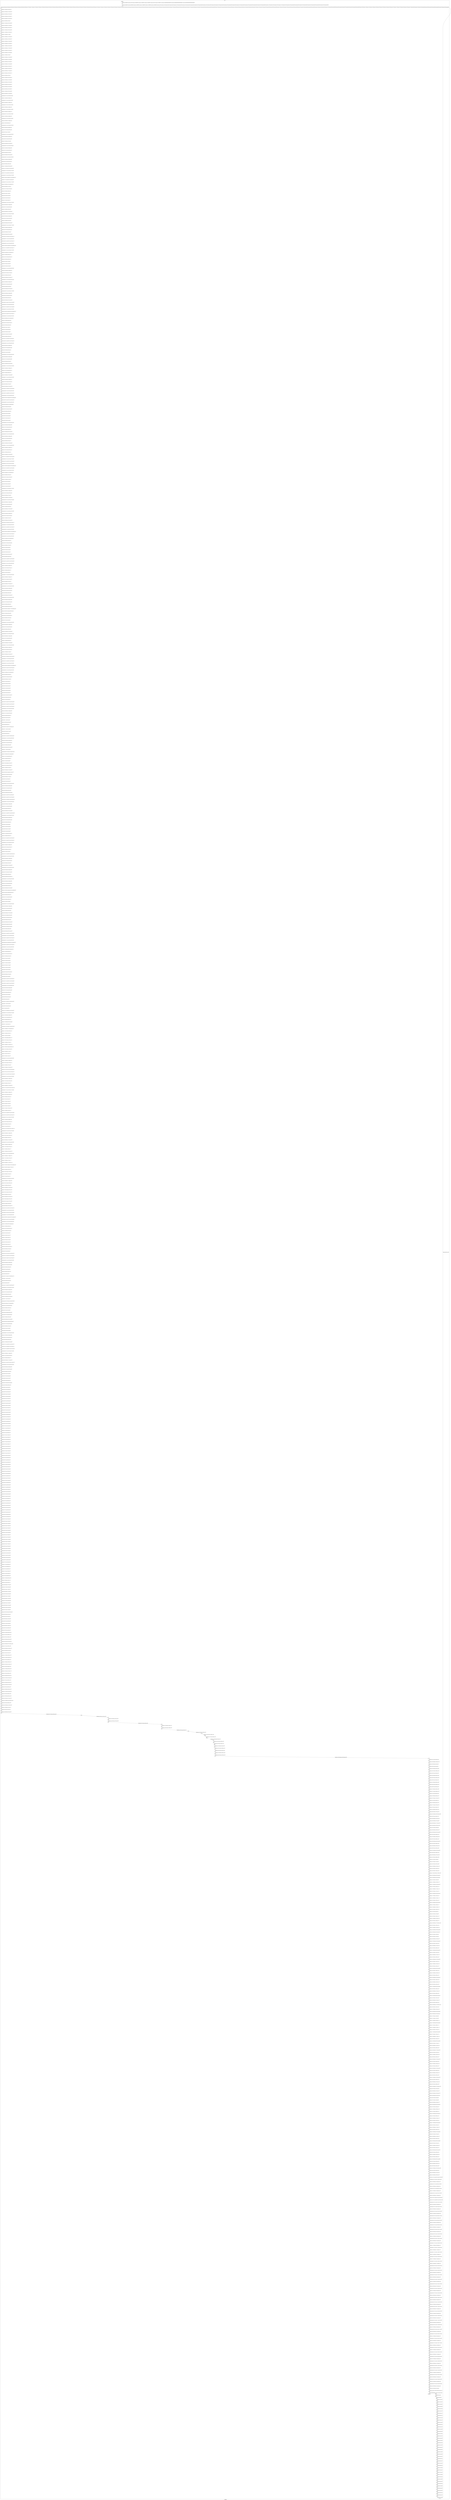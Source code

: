digraph G {
label="Btor2XCFA";
subgraph cluster_0 {
label="main";
main_init[];
l1[];
l3[];
l4[];
l5[];
l6[];
l7[];
l8[];
l9[];
l10[];
l11[];
l12[];
l13[];
l14[];
l15[];
l16[];
l17[];
l18[];
l19[];
l20[];
l21[];
l22[];
l23[];
l24[];
l25[];
l26[];
l27[];
l28[];
l29[];
l30[];
l31[];
l32[];
l33[];
l34[];
l35[];
l36[];
l37[];
l38[];
l39[];
l40[];
l41[];
l42[];
l43[];
l44[];
l45[];
l46[];
l47[];
l48[];
l49[];
l50[];
l51[];
l52[];
l53[];
l54[];
l55[];
l56[];
l57[];
l58[];
l59[];
l60[];
l61[];
l62[];
l63[];
l64[];
l65[];
l66[];
l67[];
l68[];
l69[];
l70[];
l71[];
l72[];
l73[];
l74[];
l75[];
l76[];
l77[];
l78[];
l79[];
l80[];
l81[];
l82[];
l83[];
l84[];
l85[];
l86[];
l87[];
l88[];
l89[];
l90[];
l91[];
l92[];
l93[];
l94[];
l95[];
l96[];
l97[];
l98[];
l99[];
l100[];
l101[];
l102[];
l103[];
l104[];
l105[];
l106[];
l107[];
l108[];
l109[];
l110[];
l111[];
l112[];
l113[];
l114[];
l115[];
l116[];
l117[];
l118[];
l119[];
l120[];
l121[];
l122[];
l123[];
l124[];
l125[];
l126[];
l127[];
l128[];
l129[];
l130[];
l131[];
l132[];
l133[];
l134[];
l135[];
l136[];
l137[];
l138[];
l139[];
l140[];
l141[];
l142[];
l143[];
l144[];
l145[];
l146[];
l147[];
l148[];
l149[];
l150[];
l151[];
l152[];
l153[];
l154[];
l155[];
l156[];
l157[];
l158[];
l159[];
l160[];
l161[];
l162[];
l163[];
l164[];
l165[];
l166[];
l167[];
l168[];
l169[];
l170[];
l171[];
l172[];
l173[];
l174[];
l175[];
l176[];
l177[];
l178[];
l179[];
l180[];
l181[];
l182[];
l183[];
l184[];
l185[];
l186[];
l187[];
l188[];
l189[];
l190[];
l191[];
l192[];
l193[];
l194[];
l195[];
l196[];
l197[];
l198[];
l199[];
l200[];
l201[];
l202[];
l203[];
l204[];
l205[];
l206[];
l207[];
l208[];
l209[];
l210[];
l211[];
l212[];
l213[];
l214[];
l215[];
l216[];
l217[];
l218[];
l219[];
l220[];
l221[];
l222[];
l223[];
l224[];
l225[];
l226[];
l227[];
l228[];
l229[];
l230[];
l231[];
l232[];
l233[];
l234[];
l235[];
l236[];
l237[];
l238[];
l239[];
l240[];
l241[];
l242[];
l243[];
l244[];
l245[];
l246[];
l247[];
l248[];
l249[];
l250[];
l251[];
l252[];
l253[];
l254[];
l255[];
l256[];
l257[];
l258[];
l259[];
l260[];
l261[];
l262[];
l263[];
l264[];
l265[];
l266[];
l267[];
l268[];
l269[];
l270[];
l271[];
l272[];
l273[];
l274[];
l275[];
l276[];
l277[];
l278[];
l279[];
l280[];
l281[];
l282[];
l283[];
l284[];
l285[];
l286[];
l287[];
l288[];
l289[];
l290[];
l291[];
l292[];
l293[];
l294[];
l295[];
l296[];
l297[];
l298[];
l299[];
l300[];
l301[];
l302[];
l303[];
l304[];
l305[];
l306[];
l307[];
l308[];
l309[];
l310[];
l311[];
l312[];
l313[];
l314[];
l315[];
l316[];
l317[];
l318[];
l319[];
l320[];
l321[];
l322[];
l323[];
l324[];
l325[];
l326[];
l327[];
l328[];
l329[];
l330[];
l331[];
l332[];
l333[];
l334[];
l335[];
l336[];
l337[];
l338[];
l339[];
l340[];
l341[];
l342[];
l343[];
l344[];
l345[];
l346[];
l347[];
l348[];
l349[];
l350[];
l351[];
l352[];
l353[];
l354[];
l355[];
l356[];
l357[];
l358[];
l359[];
l360[];
l361[];
l362[];
l363[];
l364[];
l365[];
l366[];
l367[];
l368[];
l369[];
l370[];
l371[];
l372[];
l373[];
l374[];
l375[];
l376[];
l377[];
l378[];
l379[];
l380[];
l381[];
l382[];
l383[];
l384[];
l385[];
l386[];
l387[];
l388[];
l389[];
l390[];
l391[];
l392[];
l393[];
l394[];
l395[];
l396[];
l397[];
l398[];
l399[];
l400[];
l401[];
l402[];
l403[];
l404[];
l405[];
l406[];
l407[];
l408[];
l409[];
l410[];
l411[];
l412[];
l413[];
l414[];
l415[];
l416[];
l417[];
l418[];
l419[];
l420[];
l421[];
l422[];
l423[];
l424[];
l425[];
l426[];
l427[];
l428[];
l429[];
l430[];
l431[];
l432[];
l433[];
l434[];
l435[];
l436[];
l437[];
l438[];
l439[];
l440[];
l441[];
l442[];
l443[];
l444[];
l445[];
l446[];
l447[];
l448[];
l449[];
l450[];
l451[];
l452[];
l453[];
l454[];
l455[];
l456[];
l457[];
l458[];
l459[];
l460[];
l461[];
l462[];
l463[];
l464[];
l465[];
l466[];
l467[];
l468[];
l469[];
l470[];
l471[];
l472[];
l473[];
l474[];
l475[];
l476[];
l477[];
l478[];
l479[];
l480[];
l481[];
l482[];
l483[];
l484[];
l485[];
l486[];
l487[];
l488[];
l489[];
l490[];
l491[];
l492[];
l493[];
l494[];
l495[];
l496[];
l497[];
l498[];
l499[];
l500[];
l501[];
l502[];
l503[];
l504[];
l505[];
l506[];
l507[];
l508[];
l509[];
l510[];
l511[];
l512[];
l513[];
l514[];
l515[];
l516[];
l517[];
l518[];
l519[];
l520[];
l521[];
l522[];
l523[];
l524[];
l525[];
l526[];
l527[];
l528[];
l529[];
l530[];
l531[];
l532[];
l533[];
l534[];
l535[];
l536[];
l537[];
l538[];
l539[];
l540[];
l541[];
l542[];
l543[];
l544[];
l545[];
l546[];
l547[];
l548[];
l549[];
l550[];
l551[];
l552[];
l553[];
l554[];
l555[];
l556[];
l557[];
l558[];
l559[];
l560[];
l561[];
l562[];
l563[];
l564[];
l565[];
l566[];
l567[];
l568[];
l569[];
l570[];
l571[];
l572[];
l573[];
l574[];
l575[];
l576[];
l577[];
l578[];
l579[];
l580[];
l581[];
l582[];
l583[];
l584[];
l585[];
l586[];
l587[];
l588[];
l589[];
l590[];
l591[];
l592[];
l593[];
l594[];
l595[];
l596[];
l597[];
l598[];
l599[];
l600[];
l601[];
l602[];
l603[];
l604[];
l605[];
l606[];
l607[];
l608[];
l609[];
l610[];
l611[];
l612[];
l613[];
l614[];
l615[];
l616[];
l617[];
l618[];
l619[];
l620[];
l621[];
l622[];
l623[];
l624[];
l625[];
l626[];
l627[];
l628[];
l629[];
l630[];
l631[];
l632[];
l633[];
l634[];
l635[];
l636[];
l637[];
l638[];
l639[];
l640[];
l641[];
l642[];
l643[];
l644[];
l645[];
l646[];
l647[];
l648[];
l649[];
l650[];
l651[];
l652[];
l653[];
l654[];
l655[];
l656[];
l657[];
l658[];
l659[];
l660[];
l661[];
l662[];
l663[];
l664[];
l665[];
l666[];
l667[];
l668[];
l669[];
l670[];
l671[];
l672[];
l673[];
l674[];
l675[];
l676[];
l677[];
l678[];
l679[];
l680[];
l681[];
l682[];
l683[];
l684[];
l685[];
l686[];
l687[];
l688[];
l689[];
l690[];
l691[];
l692[];
l693[];
l694[];
l695[];
l696[];
l697[];
l698[];
l699[];
l700[];
l701[];
l702[];
l703[];
l704[];
l705[];
l706[];
l707[];
l708[];
l709[];
l710[];
l711[];
l712[];
l713[];
l714[];
l715[];
l716[];
l717[];
l718[];
l719[];
l720[];
l721[];
l722[];
l723[];
l724[];
l725[];
l726[];
l727[];
l728[];
l729[];
l730[];
l731[];
l732[];
l733[];
l734[];
l735[];
l736[];
l737[];
l738[];
l739[];
l740[];
l741[];
l742[];
l743[];
l744[];
l745[];
l746[];
l747[];
l748[];
l749[];
l750[];
l751[];
l752[];
l753[];
l754[];
l755[];
l756[];
l757[];
l758[];
l759[];
l760[];
l761[];
l762[];
l763[];
l764[];
l765[];
l766[];
l767[];
l768[];
l769[];
l770[];
l771[];
l772[];
l773[];
l774[];
l775[];
l776[];
l777[];
l778[];
l779[];
l780[];
l781[];
l782[];
l783[];
l784[];
l785[];
l786[];
l787[];
l788[];
l789[];
l790[];
l791[];
l792[];
l793[];
l794[];
l795[];
l796[];
l797[];
l798[];
l799[];
l800[];
l801[];
l802[];
l803[];
l804[];
l805[];
l806[];
l807[];
l808[];
l809[];
l810[];
l811[];
l812[];
l813[];
l814[];
l815[];
l816[];
l817[];
l818[];
l819[];
l820[];
l821[];
l822[];
l823[];
l824[];
l825[];
l826[];
l827[];
l828[];
l829[];
l830[];
l831[];
l832[];
l833[];
l834[];
l835[];
l836[];
l837[];
l838[];
l839[];
l840[];
l841[];
l842[];
l843[];
l844[];
l845[];
l846[];
l847[];
l848[];
l849[];
l850[];
l851[];
l852[];
l853[];
l854[];
l855[];
l856[];
l857[];
l858[];
l859[];
l860[];
l861[];
l862[];
l863[];
l864[];
l865[];
l866[];
l867[];
l868[];
l869[];
l870[];
l871[];
l872[];
l873[];
l874[];
l875[];
l876[];
l877[];
l878[];
l879[];
l880[];
l881[];
l882[];
l883[];
l884[];
l885[];
l886[];
l887[];
l888[];
l889[];
l890[];
l891[];
l892[];
l893[];
l894[];
l895[];
l896[];
l897[];
l898[];
l899[];
l900[];
l901[];
l902[];
l903[];
l904[];
l905[];
l906[];
l907[];
l908[];
l909[];
l910[];
l911[];
l912[];
l913[];
l914[];
l915[];
l916[];
l917[];
l918[];
l919[];
l920[];
l921[];
l922[];
l923[];
l924[];
l925[];
l926[];
l927[];
l928[];
l929[];
l930[];
l931[];
l932[];
l933[];
l934[];
l935[];
l936[];
l937[];
l938[];
l939[];
l940[];
l941[];
l942[];
l943[];
l944[];
l945[];
l946[];
l947[];
l948[];
l949[];
l950[];
l951[];
l952[];
l953[];
l954[];
l955[];
l956[];
l957[];
l958[];
l959[];
l960[];
l961[];
l962[];
l963[];
l964[];
l965[];
l966[];
l967[];
l968[];
l969[];
l970[];
l971[];
l972[];
l973[];
l974[];
l975[];
l976[];
l977[];
l978[];
l979[];
l980[];
l981[];
l982[];
l983[];
l984[];
l985[];
l986[];
l987[];
l988[];
l989[];
l990[];
l991[];
l992[];
l993[];
l994[];
l995[];
l996[];
l997[];
l998[];
l999[];
l1000[];
l1001[];
l1002[];
l1003[];
l1004[];
l1005[];
l1006[];
l1007[];
l1008[];
l1009[];
l1010[];
l1011[];
l1012[];
l1013[];
l1014[];
l1015[];
l1016[];
l1017[];
l1018[];
l1019[];
l1020[];
l1021[];
l1022[];
l1023[];
l1024[];
l1025[];
l1026[];
l1027[];
l1028[];
l1029[];
l1030[];
l1031[];
l1032[];
l1033[];
l1034[];
l1035[];
l1036[];
l1037[];
l1038[];
l1039[];
l1040[];
l1041[];
l1042[];
l1043[];
l1044[];
l1045[];
l1046[];
l1047[];
l1048[];
l1049[];
l1050[];
l1051[];
l1052[];
l1053[];
l1054[];
main_error[];
l1055[];
l1056[];
l1057[];
l1058[];
l1059[];
l1060[];
l1061[];
l1062[];
l1063[];
l1064[];
l1065[];
l1066[];
l1067[];
l1068[];
l1069[];
l1070[];
l1071[];
l1072[];
l1073[];
l1074[];
l1075[];
l1076[];
l1077[];
l1078[];
l1079[];
l1080[];
l1081[];
l1082[];
l1083[];
l1084[];
l1085[];
l1086[];
l1087[];
l1088[];
l1089[];
l1090[];
l1091[];
l1092[];
l1093[];
l1094[];
l1095[];
l1096[];
l1097[];
l1098[];
l1099[];
l1100[];
l1101[];
main_init -> l1 [label="[(assign const_5 #b00000000),(assign const_18 #b0),(assign const_139 #b00000000),(assign const_144 #b00000010),(assign const_149 #b00000001),(assign const_246 #b1),(assign const_476 #b00000011),(assign const_551 #b000000000000000000000000),(assign const_552 #b00000000000000000000000000000001),(assign const_568 #b00000000000000000000000000000000)] "];
l3 -> l4 [label="[(havoc input_156),(havoc input_158),(havoc input_160),(havoc input_162),(havoc input_164),(havoc input_166),(havoc input_168),(havoc input_170),(havoc input_172),(havoc input_174),(havoc input_176),(havoc input_178),(havoc input_180),(havoc input_182),(havoc input_184),(havoc input_186),(havoc input_188),(havoc input_190),(havoc input_192),(havoc input_194),(havoc input_196),(havoc input_198),(havoc input_200),(havoc input_202),(havoc input_204),(havoc input_206),(havoc input_208),(havoc input_210),(havoc input_212),(havoc input_214),(havoc input_216),(havoc input_218),(havoc input_220),(havoc input_222),(havoc input_224),(havoc input_226),(havoc input_228),(havoc input_230),(havoc input_232),(havoc input_234),(havoc input_236),(havoc input_238),(havoc input_240),(havoc input_242),(havoc input_244),(havoc input_248),(havoc input_252),(havoc input_258),(havoc input_264),(havoc input_270),(havoc input_283),(havoc input_292),(havoc input_298),(havoc input_304),(havoc input_317),(havoc input_325),(havoc input_331),(havoc input_337),(havoc input_353),(havoc input_356),(havoc input_363),(havoc input_369),(havoc input_375),(havoc input_381),(havoc input_394),(havoc input_403),(havoc input_409),(havoc input_415),(havoc input_428),(havoc input_436),(havoc input_442),(havoc input_448),(havoc input_464),(havoc input_467),(havoc input_474),(havoc input_481),(havoc input_487),(havoc input_493),(havoc input_500),(havoc input_506),(havoc input_512),(havoc input_518),(havoc input_537),(havoc input_540),(havoc input_549),(havoc input_565),(havoc input_573),(havoc input_578),(havoc input_583),(havoc input_590),(havoc input_599),(havoc input_610),(havoc input_613),(havoc input_620),(havoc input_627),(havoc input_633),(havoc input_639),(havoc input_646),(havoc input_652),(havoc input_657),(havoc input_662),(havoc input_681),(havoc input_684),(havoc input_693),(havoc input_706),(havoc input_713),(havoc input_718),(havoc input_723),(havoc input_730),(havoc input_739),(havoc input_750),(havoc input_753),(havoc input_760),(havoc input_767),(havoc input_773),(havoc input_779),(havoc input_786),(havoc input_792),(havoc input_797),(havoc input_802),(havoc input_821),(havoc input_824),(havoc input_833),(havoc input_846),(havoc input_853),(havoc input_858),(havoc input_863),(havoc input_870),(havoc input_879),(havoc input_890)] "];
l4 -> l5 [label="[(assign binary_101 (bvand state_19 (bvnot state_21)))] "];
l5 -> l6 [label="[(assign binary_102 (bvand binary_101 (bvnot state_23)))] "];
l6 -> l7 [label="[(assign binary_103 (bvand binary_102 (bvnot state_25)))] "];
l7 -> l8 [label="[(assign binary_104 (bvand binary_103 (bvnot state_27)))] "];
l8 -> l9 [label="[(assign binary_105 (bvand binary_104 (bvnot state_29)))] "];
l9 -> l10 [label="[(assign binary_106 (bvand binary_105 state_31))] "];
l10 -> l11 [label="[(assign binary_107 (bvand binary_106 (bvnot state_33)))] "];
l11 -> l12 [label="[(assign binary_108 (bvand binary_107 (bvnot state_35)))] "];
l12 -> l13 [label="[(assign binary_109 (bvand binary_108 (bvnot state_37)))] "];
l13 -> l14 [label="[(assign binary_110 (bvand binary_109 (bvnot state_39)))] "];
l14 -> l15 [label="[(assign binary_111 (bvand binary_110 (bvnot state_41)))] "];
l15 -> l16 [label="[(assign binary_112 (bvand binary_111 state_43))] "];
l16 -> l17 [label="[(assign binary_113 (bvand binary_112 (bvnot state_45)))] "];
l17 -> l18 [label="[(assign binary_114 (bvand binary_113 (bvnot state_47)))] "];
l18 -> l19 [label="[(assign binary_115 (bvand binary_114 (bvnot state_49)))] "];
l19 -> l20 [label="[(assign binary_116 (bvand binary_115 (bvnot state_51)))] "];
l20 -> l21 [label="[(assign binary_117 (bvand binary_116 (bvnot state_53)))] "];
l21 -> l22 [label="[(assign binary_118 (bvand binary_117 (bvnot state_55)))] "];
l22 -> l23 [label="[(assign binary_119 (bvand binary_118 (bvnot state_57)))] "];
l23 -> l24 [label="[(assign binary_120 (bvand binary_119 (bvnot state_59)))] "];
l24 -> l25 [label="[(assign binary_121 (bvand binary_120 state_61))] "];
l25 -> l26 [label="[(assign binary_122 (bvand binary_121 (bvnot state_63)))] "];
l26 -> l27 [label="[(assign binary_123 (bvand binary_122 (bvnot state_65)))] "];
l27 -> l28 [label="[(assign binary_124 (bvand binary_123 (bvnot state_67)))] "];
l28 -> l29 [label="[(assign binary_125 (bvand binary_124 (bvnot state_69)))] "];
l29 -> l30 [label="[(assign binary_126 (bvand binary_125 (bvnot state_71)))] "];
l30 -> l31 [label="[(assign binary_127 (bvand binary_126 (bvnot state_73)))] "];
l31 -> l32 [label="[(assign binary_128 (bvand binary_127 (bvnot state_75)))] "];
l32 -> l33 [label="[(assign binary_129 (bvand binary_128 (bvnot state_77)))] "];
l33 -> l34 [label="[(assign binary_130 (bvand binary_129 state_79))] "];
l34 -> l35 [label="[(assign binary_131 (bvand binary_130 (bvnot state_81)))] "];
l35 -> l36 [label="[(assign binary_132 (bvand binary_131 (bvnot state_83)))] "];
l36 -> l37 [label="[(assign binary_133 (bvand binary_132 (bvnot state_85)))] "];
l37 -> l38 [label="[(assign binary_134 (bvand binary_133 (bvnot state_87)))] "];
l38 -> l39 [label="[(assign binary_135 (bvand binary_134 (bvnot state_89)))] "];
l39 -> l40 [label="[(assign binary_136 (bvand binary_135 (bvnot state_91)))] "];
l40 -> l41 [label="[(assign binary_137 (bvand binary_136 (bvnot state_93)))] "];
l41 -> l42 [label="[(assign binary_138 (bvand binary_137 (bvnot state_95)))] "];
l42 -> l43 [label="[(assign comparison_140 (ite (= const_139 state_6) #b1 #b0))] "];
l43 -> l44 [label="[(assign binary_141 (bvand binary_138 comparison_140))] "];
l44 -> l45 [label="[(assign comparison_142 (ite (= const_139 state_8) #b1 #b0))] "];
l45 -> l46 [label="[(assign binary_143 (bvand binary_141 comparison_142))] "];
l46 -> l47 [label="[(assign comparison_145 (ite (= const_144 state_10) #b1 #b0))] "];
l47 -> l48 [label="[(assign binary_146 (bvand binary_143 comparison_145))] "];
l48 -> l49 [label="[(assign comparison_147 (ite (= const_139 state_12) #b1 #b0))] "];
l49 -> l50 [label="[(assign binary_148 (bvand binary_146 comparison_147))] "];
l50 -> l51 [label="[(assign comparison_150 (ite (= const_149 state_14) #b1 #b0))] "];
l51 -> l52 [label="[(assign binary_151 (bvand binary_148 comparison_150))] "];
l52 -> l53 [label="[(assign comparison_152 (ite (= const_139 state_16) #b1 #b0))] "];
l53 -> l54 [label="[(assign binary_153 (bvand binary_151 comparison_152))] "];
l54 -> l55 [label="[(assign binary_154 (bvand state_99 binary_153))] "];
l55 -> l56 [label="[(assign comparison_249 (ite (= const_149 input_164) #b1 #b0))] "];
l56 -> l57 [label="[(assign binary_250 (bvand input_168 comparison_249))] "];
l57 -> l58 [label="[(assign binary_251 (bvor (bvnot input_248) binary_250))] "];
l58 -> l59 [label="[(assign binary_253 (bvor input_170 input_248))] "];
l59 -> l60 [label="[(assign comparison_254 (ite (= const_149 input_156) #b1 #b0))] "];
l60 -> l61 [label="[(assign binary_255 (bvand binary_253 comparison_254))] "];
l61 -> l62 [label="[(assign binary_256 (bvor (bvnot input_252) binary_255))] "];
l62 -> l63 [label="[(assign binary_257 (bvand binary_251 binary_256))] "];
l63 -> l64 [label="[(assign binary_259 (bvand binary_253 (bvnot input_252)))] "];
l64 -> l65 [label="[(assign comparison_260 (ite (= const_149 input_158) #b1 #b0))] "];
l65 -> l66 [label="[(assign binary_261 (bvand binary_259 comparison_260))] "];
l66 -> l67 [label="[(assign binary_262 (bvor (bvnot input_258) binary_261))] "];
l67 -> l68 [label="[(assign binary_263 (bvand binary_257 binary_262))] "];
l68 -> l69 [label="[(assign binary_265 (bvand binary_259 (bvnot input_258)))] "];
l69 -> l70 [label="[(assign comparison_266 (ite (= const_149 input_160) #b1 #b0))] "];
l70 -> l71 [label="[(assign binary_267 (bvand binary_265 comparison_266))] "];
l71 -> l72 [label="[(assign binary_268 (bvor (bvnot input_264) binary_267))] "];
l72 -> l73 [label="[(assign binary_269 (bvand binary_263 binary_268))] "];
l73 -> l74 [label="[(assign binary_271 (bvand binary_265 (bvnot input_264)))] "];
l74 -> l75 [label="[(assign ternary_272 (ite (= input_252 #b1) const_139 input_156))] "];
l75 -> l76 [label="[(assign comparison_273 (ite (= const_149 ternary_272) #b1 #b0))] "];
l76 -> l77 [label="[(assign ternary_274 (ite (= input_258 #b1) const_139 input_158))] "];
l77 -> l78 [label="[(assign comparison_275 (ite (= const_149 ternary_274) #b1 #b0))] "];
l78 -> l79 [label="[(assign binary_276 (bvand (bvnot comparison_273) (bvnot comparison_275)))] "];
l79 -> l80 [label="[(assign ternary_277 (ite (= input_264 #b1) const_139 input_160))] "];
l80 -> l81 [label="[(assign comparison_278 (ite (= const_149 ternary_277) #b1 #b0))] "];
l81 -> l82 [label="[(assign binary_279 (bvand binary_276 (bvnot comparison_278)))] "];
l82 -> l83 [label="[(assign binary_280 (bvand binary_271 binary_279))] "];
l83 -> l84 [label="[(assign binary_281 (bvor (bvnot input_270) binary_280))] "];
l84 -> l85 [label="[(assign binary_282 (bvand binary_269 binary_281))] "];
l85 -> l86 [label="[(assign binary_284 (bvor input_172 input_252))] "];
l86 -> l87 [label="[(assign binary_285 (bvor binary_284 input_258))] "];
l87 -> l88 [label="[(assign binary_286 (bvor binary_285 input_264))] "];
l88 -> l89 [label="[(assign binary_287 (bvor binary_286 input_270))] "];
l89 -> l90 [label="[(assign comparison_288 (ite (= const_144 ternary_272) #b1 #b0))] "];
l90 -> l91 [label="[(assign binary_289 (bvand binary_287 comparison_288))] "];
l91 -> l92 [label="[(assign binary_290 (bvor (bvnot input_283) binary_289))] "];
l92 -> l93 [label="[(assign binary_291 (bvand binary_282 binary_290))] "];
l93 -> l94 [label="[(assign binary_293 (bvand binary_287 (bvnot input_283)))] "];
l94 -> l95 [label="[(assign comparison_294 (ite (= const_144 ternary_274) #b1 #b0))] "];
l95 -> l96 [label="[(assign binary_295 (bvand binary_293 comparison_294))] "];
l96 -> l97 [label="[(assign binary_296 (bvor (bvnot input_292) binary_295))] "];
l97 -> l98 [label="[(assign binary_297 (bvand binary_291 binary_296))] "];
l98 -> l99 [label="[(assign binary_299 (bvand binary_293 (bvnot input_292)))] "];
l99 -> l100 [label="[(assign comparison_300 (ite (= const_144 ternary_277) #b1 #b0))] "];
l100 -> l101 [label="[(assign binary_301 (bvand binary_299 comparison_300))] "];
l101 -> l102 [label="[(assign binary_302 (bvor (bvnot input_298) binary_301))] "];
l102 -> l103 [label="[(assign binary_303 (bvand binary_297 binary_302))] "];
l103 -> l104 [label="[(assign binary_305 (bvand binary_299 (bvnot input_298)))] "];
l104 -> l105 [label="[(assign ternary_306 (ite (= input_283 #b1) const_149 ternary_272))] "];
l105 -> l106 [label="[(assign comparison_307 (ite (= const_144 ternary_306) #b1 #b0))] "];
l106 -> l107 [label="[(assign ternary_308 (ite (= input_292 #b1) const_149 ternary_274))] "];
l107 -> l108 [label="[(assign comparison_309 (ite (= const_144 ternary_308) #b1 #b0))] "];
l108 -> l109 [label="[(assign binary_310 (bvand (bvnot comparison_307) (bvnot comparison_309)))] "];
l109 -> l110 [label="[(assign ternary_311 (ite (= input_298 #b1) const_149 ternary_277))] "];
l110 -> l111 [label="[(assign comparison_312 (ite (= const_144 ternary_311) #b1 #b0))] "];
l111 -> l112 [label="[(assign binary_313 (bvand binary_310 (bvnot comparison_312)))] "];
l112 -> l113 [label="[(assign binary_314 (bvand binary_305 binary_313))] "];
l113 -> l114 [label="[(assign binary_315 (bvor (bvnot input_304) binary_314))] "];
l114 -> l115 [label="[(assign binary_316 (bvand binary_303 binary_315))] "];
l115 -> l116 [label="[(assign binary_318 (bvor input_174 input_283))] "];
l116 -> l117 [label="[(assign binary_319 (bvor binary_318 input_292))] "];
l117 -> l118 [label="[(assign binary_320 (bvor binary_319 input_298))] "];
l118 -> l119 [label="[(assign comparison_321 (ite (= const_139 ternary_306) #b1 #b0))] "];
l119 -> l120 [label="[(assign binary_322 (bvand binary_320 comparison_321))] "];
l120 -> l121 [label="[(assign binary_323 (bvor (bvnot input_317) binary_322))] "];
l121 -> l122 [label="[(assign binary_324 (bvand binary_316 binary_323))] "];
l122 -> l123 [label="[(assign binary_326 (bvand binary_320 (bvnot input_317)))] "];
l123 -> l124 [label="[(assign comparison_327 (ite (= const_139 ternary_308) #b1 #b0))] "];
l124 -> l125 [label="[(assign binary_328 (bvand binary_326 comparison_327))] "];
l125 -> l126 [label="[(assign binary_329 (bvor (bvnot input_325) binary_328))] "];
l126 -> l127 [label="[(assign binary_330 (bvand binary_324 binary_329))] "];
l127 -> l128 [label="[(assign binary_332 (bvand binary_326 (bvnot input_325)))] "];
l128 -> l129 [label="[(assign comparison_333 (ite (= const_139 ternary_311) #b1 #b0))] "];
l129 -> l130 [label="[(assign binary_334 (bvand binary_332 comparison_333))] "];
l130 -> l131 [label="[(assign binary_335 (bvor (bvnot input_331) binary_334))] "];
l131 -> l132 [label="[(assign binary_336 (bvand binary_330 binary_335))] "];
l132 -> l133 [label="[(assign binary_338 (bvand binary_332 (bvnot input_331)))] "];
l133 -> l134 [label="[(assign ternary_339 (ite (= input_317 #b1) const_144 ternary_306))] "];
l134 -> l135 [label="[(assign comparison_340 (ite (= const_139 ternary_339) #b1 #b0))] "];
l135 -> l136 [label="[(assign ternary_341 (ite (= input_325 #b1) const_144 ternary_308))] "];
l136 -> l137 [label="[(assign comparison_342 (ite (= const_139 ternary_341) #b1 #b0))] "];
l137 -> l138 [label="[(assign binary_343 (bvand (bvnot comparison_340) (bvnot comparison_342)))] "];
l138 -> l139 [label="[(assign ternary_344 (ite (= input_331 #b1) const_144 ternary_311))] "];
l139 -> l140 [label="[(assign comparison_345 (ite (= const_139 ternary_344) #b1 #b0))] "];
l140 -> l141 [label="[(assign binary_346 (bvand binary_343 (bvnot comparison_345)))] "];
l141 -> l142 [label="[(assign binary_347 (bvand binary_338 binary_346))] "];
l142 -> l143 [label="[(assign binary_348 (bvor (bvnot input_337) binary_347))] "];
l143 -> l144 [label="[(assign binary_349 (bvand binary_336 binary_348))] "];
l144 -> l145 [label="[(assign binary_350 (bvor input_176 input_317))] "];
l145 -> l146 [label="[(assign binary_351 (bvor binary_350 input_325))] "];
l146 -> l147 [label="[(assign binary_352 (bvor binary_351 input_331))] "];
l147 -> l148 [label="[(assign binary_354 (bvor binary_352 (bvnot input_353)))] "];
l148 -> l149 [label="[(assign binary_355 (bvand binary_349 binary_354))] "];
l149 -> l150 [label="[(assign ternary_357 (ite (= input_248 #b1) const_139 input_164))] "];
l150 -> l151 [label="[(assign ternary_358 (ite (= input_353 #b1) const_149 ternary_357))] "];
l151 -> l152 [label="[(assign comparison_359 (ite (= const_149 ternary_358) #b1 #b0))] "];
l152 -> l153 [label="[(assign binary_360 (bvand input_180 comparison_359))] "];
l153 -> l154 [label="[(assign binary_361 (bvor (bvnot input_356) binary_360))] "];
l154 -> l155 [label="[(assign binary_362 (bvand binary_355 binary_361))] "];
l155 -> l156 [label="[(assign binary_364 (bvor input_182 input_356))] "];
l156 -> l157 [label="[(assign comparison_365 (ite (= const_149 ternary_339) #b1 #b0))] "];
l157 -> l158 [label="[(assign binary_366 (bvand binary_364 comparison_365))] "];
l158 -> l159 [label="[(assign binary_367 (bvor (bvnot input_363) binary_366))] "];
l159 -> l160 [label="[(assign binary_368 (bvand binary_362 binary_367))] "];
l160 -> l161 [label="[(assign binary_370 (bvand binary_364 (bvnot input_363)))] "];
l161 -> l162 [label="[(assign comparison_371 (ite (= const_149 ternary_341) #b1 #b0))] "];
l162 -> l163 [label="[(assign binary_372 (bvand binary_370 comparison_371))] "];
l163 -> l164 [label="[(assign binary_373 (bvor (bvnot input_369) binary_372))] "];
l164 -> l165 [label="[(assign binary_374 (bvand binary_368 binary_373))] "];
l165 -> l166 [label="[(assign binary_376 (bvand binary_370 (bvnot input_369)))] "];
l166 -> l167 [label="[(assign comparison_377 (ite (= const_149 ternary_344) #b1 #b0))] "];
l167 -> l168 [label="[(assign binary_378 (bvand binary_376 comparison_377))] "];
l168 -> l169 [label="[(assign binary_379 (bvor (bvnot input_375) binary_378))] "];
l169 -> l170 [label="[(assign binary_380 (bvand binary_374 binary_379))] "];
l170 -> l171 [label="[(assign binary_382 (bvand binary_376 (bvnot input_375)))] "];
l171 -> l172 [label="[(assign ternary_383 (ite (= input_363 #b1) const_139 ternary_339))] "];
l172 -> l173 [label="[(assign comparison_384 (ite (= const_149 ternary_383) #b1 #b0))] "];
l173 -> l174 [label="[(assign ternary_385 (ite (= input_369 #b1) const_139 ternary_341))] "];
l174 -> l175 [label="[(assign comparison_386 (ite (= const_149 ternary_385) #b1 #b0))] "];
l175 -> l176 [label="[(assign binary_387 (bvand (bvnot comparison_384) (bvnot comparison_386)))] "];
l176 -> l177 [label="[(assign ternary_388 (ite (= input_375 #b1) const_139 ternary_344))] "];
l177 -> l178 [label="[(assign comparison_389 (ite (= const_149 ternary_388) #b1 #b0))] "];
l178 -> l179 [label="[(assign binary_390 (bvand binary_387 (bvnot comparison_389)))] "];
l179 -> l180 [label="[(assign binary_391 (bvand binary_382 binary_390))] "];
l180 -> l181 [label="[(assign binary_392 (bvor (bvnot input_381) binary_391))] "];
l181 -> l182 [label="[(assign binary_393 (bvand binary_380 binary_392))] "];
l182 -> l183 [label="[(assign binary_395 (bvor input_184 input_363))] "];
l183 -> l184 [label="[(assign binary_396 (bvor binary_395 input_369))] "];
l184 -> l185 [label="[(assign binary_397 (bvor binary_396 input_375))] "];
l185 -> l186 [label="[(assign binary_398 (bvor binary_397 input_381))] "];
l186 -> l187 [label="[(assign comparison_399 (ite (= const_144 ternary_383) #b1 #b0))] "];
l187 -> l188 [label="[(assign binary_400 (bvand binary_398 comparison_399))] "];
l188 -> l189 [label="[(assign binary_401 (bvor (bvnot input_394) binary_400))] "];
l189 -> l190 [label="[(assign binary_402 (bvand binary_393 binary_401))] "];
l190 -> l191 [label="[(assign binary_404 (bvand binary_398 (bvnot input_394)))] "];
l191 -> l192 [label="[(assign comparison_405 (ite (= const_144 ternary_385) #b1 #b0))] "];
l192 -> l193 [label="[(assign binary_406 (bvand binary_404 comparison_405))] "];
l193 -> l194 [label="[(assign binary_407 (bvor (bvnot input_403) binary_406))] "];
l194 -> l195 [label="[(assign binary_408 (bvand binary_402 binary_407))] "];
l195 -> l196 [label="[(assign binary_410 (bvand binary_404 (bvnot input_403)))] "];
l196 -> l197 [label="[(assign comparison_411 (ite (= const_144 ternary_388) #b1 #b0))] "];
l197 -> l198 [label="[(assign binary_412 (bvand binary_410 comparison_411))] "];
l198 -> l199 [label="[(assign binary_413 (bvor (bvnot input_409) binary_412))] "];
l199 -> l200 [label="[(assign binary_414 (bvand binary_408 binary_413))] "];
l200 -> l201 [label="[(assign binary_416 (bvand binary_410 (bvnot input_409)))] "];
l201 -> l202 [label="[(assign ternary_417 (ite (= input_394 #b1) const_149 ternary_383))] "];
l202 -> l203 [label="[(assign comparison_418 (ite (= const_144 ternary_417) #b1 #b0))] "];
l203 -> l204 [label="[(assign ternary_419 (ite (= input_403 #b1) const_149 ternary_385))] "];
l204 -> l205 [label="[(assign comparison_420 (ite (= const_144 ternary_419) #b1 #b0))] "];
l205 -> l206 [label="[(assign binary_421 (bvand (bvnot comparison_418) (bvnot comparison_420)))] "];
l206 -> l207 [label="[(assign ternary_422 (ite (= input_409 #b1) const_149 ternary_388))] "];
l207 -> l208 [label="[(assign comparison_423 (ite (= const_144 ternary_422) #b1 #b0))] "];
l208 -> l209 [label="[(assign binary_424 (bvand binary_421 (bvnot comparison_423)))] "];
l209 -> l210 [label="[(assign binary_425 (bvand binary_416 binary_424))] "];
l210 -> l211 [label="[(assign binary_426 (bvor (bvnot input_415) binary_425))] "];
l211 -> l212 [label="[(assign binary_427 (bvand binary_414 binary_426))] "];
l212 -> l213 [label="[(assign binary_429 (bvor input_186 input_394))] "];
l213 -> l214 [label="[(assign binary_430 (bvor binary_429 input_403))] "];
l214 -> l215 [label="[(assign binary_431 (bvor binary_430 input_409))] "];
l215 -> l216 [label="[(assign comparison_432 (ite (= const_139 ternary_417) #b1 #b0))] "];
l216 -> l217 [label="[(assign binary_433 (bvand binary_431 comparison_432))] "];
l217 -> l218 [label="[(assign binary_434 (bvor (bvnot input_428) binary_433))] "];
l218 -> l219 [label="[(assign binary_435 (bvand binary_427 binary_434))] "];
l219 -> l220 [label="[(assign binary_437 (bvand binary_431 (bvnot input_428)))] "];
l220 -> l221 [label="[(assign comparison_438 (ite (= const_139 ternary_419) #b1 #b0))] "];
l221 -> l222 [label="[(assign binary_439 (bvand binary_437 comparison_438))] "];
l222 -> l223 [label="[(assign binary_440 (bvor (bvnot input_436) binary_439))] "];
l223 -> l224 [label="[(assign binary_441 (bvand binary_435 binary_440))] "];
l224 -> l225 [label="[(assign binary_443 (bvand binary_437 (bvnot input_436)))] "];
l225 -> l226 [label="[(assign comparison_444 (ite (= const_139 ternary_422) #b1 #b0))] "];
l226 -> l227 [label="[(assign binary_445 (bvand binary_443 comparison_444))] "];
l227 -> l228 [label="[(assign binary_446 (bvor (bvnot input_442) binary_445))] "];
l228 -> l229 [label="[(assign binary_447 (bvand binary_441 binary_446))] "];
l229 -> l230 [label="[(assign binary_449 (bvand binary_443 (bvnot input_442)))] "];
l230 -> l231 [label="[(assign ternary_450 (ite (= input_428 #b1) const_144 ternary_417))] "];
l231 -> l232 [label="[(assign comparison_451 (ite (= const_139 ternary_450) #b1 #b0))] "];
l232 -> l233 [label="[(assign ternary_452 (ite (= input_436 #b1) const_144 ternary_419))] "];
l233 -> l234 [label="[(assign comparison_453 (ite (= const_139 ternary_452) #b1 #b0))] "];
l234 -> l235 [label="[(assign binary_454 (bvand (bvnot comparison_451) (bvnot comparison_453)))] "];
l235 -> l236 [label="[(assign ternary_455 (ite (= input_442 #b1) const_144 ternary_422))] "];
l236 -> l237 [label="[(assign comparison_456 (ite (= const_139 ternary_455) #b1 #b0))] "];
l237 -> l238 [label="[(assign binary_457 (bvand binary_454 (bvnot comparison_456)))] "];
l238 -> l239 [label="[(assign binary_458 (bvand binary_449 binary_457))] "];
l239 -> l240 [label="[(assign binary_459 (bvor (bvnot input_448) binary_458))] "];
l240 -> l241 [label="[(assign binary_460 (bvand binary_447 binary_459))] "];
l241 -> l242 [label="[(assign binary_461 (bvor input_188 input_428))] "];
l242 -> l243 [label="[(assign binary_462 (bvor binary_461 input_436))] "];
l243 -> l244 [label="[(assign binary_463 (bvor binary_462 input_442))] "];
l244 -> l245 [label="[(assign binary_465 (bvor binary_463 (bvnot input_464)))] "];
l245 -> l246 [label="[(assign binary_466 (bvand binary_460 binary_465))] "];
l246 -> l247 [label="[(assign ternary_468 (ite (= input_356 #b1) const_139 ternary_358))] "];
l247 -> l248 [label="[(assign ternary_469 (ite (= input_464 #b1) const_149 ternary_468))] "];
l248 -> l249 [label="[(assign comparison_470 (ite (= const_149 ternary_469) #b1 #b0))] "];
l249 -> l250 [label="[(assign binary_471 (bvand input_192 comparison_470))] "];
l250 -> l251 [label="[(assign binary_472 (bvor (bvnot input_467) binary_471))] "];
l251 -> l252 [label="[(assign binary_473 (bvand binary_466 binary_472))] "];
l252 -> l253 [label="[(assign binary_475 (bvor input_194 input_467))] "];
l253 -> l254 [label="[(assign comparison_477 (ite (= const_476 ternary_450) #b1 #b0))] "];
l254 -> l255 [label="[(assign binary_478 (bvand binary_475 comparison_477))] "];
l255 -> l256 [label="[(assign binary_479 (bvor (bvnot input_474) binary_478))] "];
l256 -> l257 [label="[(assign binary_480 (bvand binary_473 binary_479))] "];
l257 -> l258 [label="[(assign binary_482 (bvand binary_475 (bvnot input_474)))] "];
l258 -> l259 [label="[(assign comparison_483 (ite (= const_476 ternary_452) #b1 #b0))] "];
l259 -> l260 [label="[(assign binary_484 (bvand binary_482 comparison_483))] "];
l260 -> l261 [label="[(assign binary_485 (bvor (bvnot input_481) binary_484))] "];
l261 -> l262 [label="[(assign binary_486 (bvand binary_480 binary_485))] "];
l262 -> l263 [label="[(assign binary_488 (bvand binary_482 (bvnot input_481)))] "];
l263 -> l264 [label="[(assign comparison_489 (ite (= const_476 ternary_455) #b1 #b0))] "];
l264 -> l265 [label="[(assign binary_490 (bvand binary_488 comparison_489))] "];
l265 -> l266 [label="[(assign binary_491 (bvor (bvnot input_487) binary_490))] "];
l266 -> l267 [label="[(assign binary_492 (bvand binary_486 binary_491))] "];
l267 -> l268 [label="[(assign binary_494 (bvand binary_488 (bvnot input_487)))] "];
l268 -> l269 [label="[(assign binary_495 (bvand (bvnot comparison_477) (bvnot comparison_483)))] "];
l269 -> l270 [label="[(assign binary_496 (bvand (bvnot comparison_489) binary_495))] "];
l270 -> l271 [label="[(assign binary_497 (bvand binary_494 binary_496))] "];
l271 -> l272 [label="[(assign binary_498 (bvor (bvnot input_493) binary_497))] "];
l272 -> l273 [label="[(assign binary_499 (bvand binary_492 binary_498))] "];
l273 -> l274 [label="[(assign binary_501 (bvor input_196 input_493))] "];
l274 -> l275 [label="[(assign comparison_502 (ite (= const_149 ternary_450) #b1 #b0))] "];
l275 -> l276 [label="[(assign binary_503 (bvand binary_501 comparison_502))] "];
l276 -> l277 [label="[(assign binary_504 (bvor (bvnot input_500) binary_503))] "];
l277 -> l278 [label="[(assign binary_505 (bvand binary_499 binary_504))] "];
l278 -> l279 [label="[(assign binary_507 (bvand binary_501 (bvnot input_500)))] "];
l279 -> l280 [label="[(assign comparison_508 (ite (= const_149 ternary_452) #b1 #b0))] "];
l280 -> l281 [label="[(assign binary_509 (bvand binary_507 comparison_508))] "];
l281 -> l282 [label="[(assign binary_510 (bvor (bvnot input_506) binary_509))] "];
l282 -> l283 [label="[(assign binary_511 (bvand binary_505 binary_510))] "];
l283 -> l284 [label="[(assign binary_513 (bvand binary_507 (bvnot input_506)))] "];
l284 -> l285 [label="[(assign comparison_514 (ite (= const_149 ternary_455) #b1 #b0))] "];
l285 -> l286 [label="[(assign binary_515 (bvand binary_513 comparison_514))] "];
l286 -> l287 [label="[(assign binary_516 (bvor (bvnot input_512) binary_515))] "];
l287 -> l288 [label="[(assign binary_517 (bvand binary_511 binary_516))] "];
l288 -> l289 [label="[(assign binary_519 (bvand binary_513 (bvnot input_512)))] "];
l289 -> l290 [label="[(assign ternary_520 (ite (= input_500 #b1) const_476 ternary_450))] "];
l290 -> l291 [label="[(assign comparison_521 (ite (= const_149 ternary_520) #b1 #b0))] "];
l291 -> l292 [label="[(assign ternary_522 (ite (= input_506 #b1) const_476 ternary_452))] "];
l292 -> l293 [label="[(assign comparison_523 (ite (= const_149 ternary_522) #b1 #b0))] "];
l293 -> l294 [label="[(assign binary_524 (bvand (bvnot comparison_521) (bvnot comparison_523)))] "];
l294 -> l295 [label="[(assign ternary_525 (ite (= input_512 #b1) const_476 ternary_455))] "];
l295 -> l296 [label="[(assign comparison_526 (ite (= const_149 ternary_525) #b1 #b0))] "];
l296 -> l297 [label="[(assign binary_527 (bvand binary_524 (bvnot comparison_526)))] "];
l297 -> l298 [label="[(assign binary_528 (bvand binary_519 binary_527))] "];
l298 -> l299 [label="[(assign binary_529 (bvor (bvnot input_518) binary_528))] "];
l299 -> l300 [label="[(assign binary_530 (bvand binary_517 binary_529))] "];
l300 -> l301 [label="[(assign binary_531 (bvor input_198 input_474))] "];
l301 -> l302 [label="[(assign binary_532 (bvor binary_531 input_481))] "];
l302 -> l303 [label="[(assign binary_533 (bvor binary_532 input_487))] "];
l303 -> l304 [label="[(assign binary_534 (bvor binary_533 input_500))] "];
l304 -> l305 [label="[(assign binary_535 (bvor binary_534 input_506))] "];
l305 -> l306 [label="[(assign binary_536 (bvor binary_535 input_512))] "];
l306 -> l307 [label="[(assign binary_538 (bvor binary_536 (bvnot input_537)))] "];
l307 -> l308 [label="[(assign binary_539 (bvand binary_530 binary_538))] "];
l308 -> l309 [label="[(assign binary_541 (bvor input_200 input_537))] "];
l309 -> l310 [label="[(assign ternary_542 (ite (= input_467 #b1) const_139 ternary_469))] "];
l310 -> l311 [label="[(assign ternary_543 (ite (= input_518 #b1) const_149 ternary_542))] "];
l311 -> l312 [label="[(assign ternary_544 (ite (= input_537 #b1) const_149 ternary_543))] "];
l312 -> l313 [label="[(assign comparison_545 (ite (= const_149 ternary_544) #b1 #b0))] "];
l313 -> l314 [label="[(assign binary_546 (bvand binary_541 comparison_545))] "];
l314 -> l315 [label="[(assign binary_547 (bvor (bvnot input_540) binary_546))] "];
l315 -> l316 [label="[(assign binary_548 (bvand binary_539 binary_547))] "];
l316 -> l317 [label="[(assign binary_550 (bvor input_202 input_540))] "];
l317 -> l318 [label="[(assign binary_553 (++ const_551 input_162))] "];
l318 -> l319 [label="[(assign binary_554 (bvadd const_552 binary_553))] "];
l319 -> l320 [label="[(assign slice_555 (extract binary_554 0 8))] "];
l320 -> l321 [label="[(assign ternary_556 (ite (= input_537 #b1) slice_555 input_162))] "];
l321 -> l322 [label="[(assign binary_557 (++ const_551 ternary_556))] "];
l322 -> l323 [label="[(assign binary_558 (bvsub binary_557 const_552))] "];
l323 -> l324 [label="[(assign slice_559 (extract binary_558 0 8))] "];
l324 -> l325 [label="[(assign ternary_560 (ite (= input_540 #b1) slice_559 ternary_556))] "];
l325 -> l326 [label="[(assign comparison_561 (ite (= const_139 ternary_560) #b1 #b0))] "];
l326 -> l327 [label="[(assign binary_562 (bvand binary_550 comparison_561))] "];
l327 -> l328 [label="[(assign binary_563 (bvor (bvnot input_549) binary_562))] "];
l328 -> l329 [label="[(assign binary_564 (bvand binary_548 binary_563))] "];
l329 -> l330 [label="[(assign binary_566 (bvand binary_550 (bvnot input_549)))] "];
l330 -> l331 [label="[(assign binary_567 (++ const_551 ternary_560))] "];
l331 -> l332 [label="[(assign comparison_569 (ite (bvule binary_567 const_568) #b1 #b0))] "];
l332 -> l333 [label="[(assign binary_570 (bvand binary_566 (bvnot comparison_569)))] "];
l333 -> l334 [label="[(assign binary_571 (bvor (bvnot input_565) binary_570))] "];
l334 -> l335 [label="[(assign binary_572 (bvand binary_564 binary_571))] "];
l335 -> l336 [label="[(assign binary_574 (bvor input_204 input_549))] "];
l336 -> l337 [label="[(assign binary_575 (bvand comparison_521 binary_574))] "];
l337 -> l338 [label="[(assign binary_576 (bvor (bvnot input_573) binary_575))] "];
l338 -> l339 [label="[(assign binary_577 (bvand binary_572 binary_576))] "];
l339 -> l340 [label="[(assign binary_579 (bvand binary_574 (bvnot input_573)))] "];
l340 -> l341 [label="[(assign binary_580 (bvand (bvnot comparison_521) binary_579))] "];
l341 -> l342 [label="[(assign binary_581 (bvor (bvnot input_578) binary_580))] "];
l342 -> l343 [label="[(assign binary_582 (bvand binary_577 binary_581))] "];
l343 -> l344 [label="[(assign binary_584 (bvor input_206 input_573))] "];
l344 -> l345 [label="[(assign binary_585 (bvor binary_584 input_578))] "];
l345 -> l346 [label="[(assign comparison_586 (ite (= const_476 ternary_520) #b1 #b0))] "];
l346 -> l347 [label="[(assign binary_587 (bvand binary_585 comparison_586))] "];
l347 -> l348 [label="[(assign binary_588 (bvor (bvnot input_583) binary_587))] "];
l348 -> l349 [label="[(assign binary_589 (bvand binary_582 binary_588))] "];
l349 -> l350 [label="[(assign binary_591 (bvand binary_585 (bvnot input_583)))] "];
l350 -> l351 [label="[(assign ternary_592 (ite (= input_573 #b1) const_139 input_166))] "];
l351 -> l352 [label="[(assign ternary_593 (ite (= input_578 #b1) const_149 ternary_592))] "];
l352 -> l353 [label="[(assign ternary_594 (ite (= input_583 #b1) ternary_593 ternary_520))] "];
l353 -> l354 [label="[(assign comparison_595 (ite (= const_476 ternary_594) #b1 #b0))] "];
l354 -> l355 [label="[(assign binary_596 (bvand binary_591 comparison_595))] "];
l355 -> l356 [label="[(assign binary_597 (bvor (bvnot input_590) binary_596))] "];
l356 -> l357 [label="[(assign binary_598 (bvand binary_589 binary_597))] "];
l357 -> l358 [label="[(assign binary_600 (bvand binary_591 (bvnot input_590)))] "];
l358 -> l359 [label="[(assign ternary_601 (ite (= input_590 #b1) ternary_593 ternary_594))] "];
l359 -> l360 [label="[(assign comparison_602 (ite (= const_476 ternary_601) #b1 #b0))] "];
l360 -> l361 [label="[(assign binary_603 (bvand binary_600 comparison_602))] "];
l361 -> l362 [label="[(assign binary_604 (bvor (bvnot input_599) binary_603))] "];
l362 -> l363 [label="[(assign binary_605 (bvand binary_598 binary_604))] "];
l363 -> l364 [label="[(assign binary_606 (bvor input_208 input_565))] "];
l364 -> l365 [label="[(assign binary_607 (bvor binary_606 input_583))] "];
l365 -> l366 [label="[(assign binary_608 (bvor binary_607 input_590))] "];
l366 -> l367 [label="[(assign binary_609 (bvor binary_608 input_599))] "];
l367 -> l368 [label="[(assign binary_611 (bvor binary_609 (bvnot input_610)))] "];
l368 -> l369 [label="[(assign binary_612 (bvand binary_605 binary_611))] "];
l369 -> l370 [label="[(assign ternary_614 (ite (= input_540 #b1) const_139 ternary_544))] "];
l370 -> l371 [label="[(assign ternary_615 (ite (= input_610 #b1) const_149 ternary_614))] "];
l371 -> l372 [label="[(assign comparison_616 (ite (= const_149 ternary_615) #b1 #b0))] "];
l372 -> l373 [label="[(assign binary_617 (bvand input_210 comparison_616))] "];
l373 -> l374 [label="[(assign binary_618 (bvor (bvnot input_613) binary_617))] "];
l374 -> l375 [label="[(assign binary_619 (bvand binary_612 binary_618))] "];
l375 -> l376 [label="[(assign binary_621 (bvor input_212 input_613))] "];
l376 -> l377 [label="[(assign ternary_622 (ite (= input_599 #b1) ternary_593 ternary_601))] "];
l377 -> l378 [label="[(assign comparison_623 (ite (= const_476 ternary_622) #b1 #b0))] "];
l378 -> l379 [label="[(assign binary_624 (bvand binary_621 comparison_623))] "];
l379 -> l380 [label="[(assign binary_625 (bvor (bvnot input_620) binary_624))] "];
l380 -> l381 [label="[(assign binary_626 (bvand binary_619 binary_625))] "];
l381 -> l382 [label="[(assign binary_628 (bvand binary_621 (bvnot input_620)))] "];
l382 -> l383 [label="[(assign comparison_629 (ite (= const_476 ternary_522) #b1 #b0))] "];
l383 -> l384 [label="[(assign binary_630 (bvand binary_628 comparison_629))] "];
l384 -> l385 [label="[(assign binary_631 (bvor (bvnot input_627) binary_630))] "];
l385 -> l386 [label="[(assign binary_632 (bvand binary_626 binary_631))] "];
l386 -> l387 [label="[(assign binary_634 (bvand binary_628 (bvnot input_627)))] "];
l387 -> l388 [label="[(assign comparison_635 (ite (= const_476 ternary_525) #b1 #b0))] "];
l388 -> l389 [label="[(assign binary_636 (bvand binary_634 comparison_635))] "];
l389 -> l390 [label="[(assign binary_637 (bvor (bvnot input_633) binary_636))] "];
l390 -> l391 [label="[(assign binary_638 (bvand binary_632 binary_637))] "];
l391 -> l392 [label="[(assign binary_640 (bvand binary_634 (bvnot input_633)))] "];
l392 -> l393 [label="[(assign binary_641 (bvand (bvnot comparison_623) (bvnot comparison_629)))] "];
l393 -> l394 [label="[(assign binary_642 (bvand (bvnot comparison_635) binary_641))] "];
l394 -> l395 [label="[(assign binary_643 (bvand binary_640 binary_642))] "];
l395 -> l396 [label="[(assign binary_644 (bvor (bvnot input_639) binary_643))] "];
l396 -> l397 [label="[(assign binary_645 (bvand binary_638 binary_644))] "];
l397 -> l398 [label="[(assign binary_647 (bvor input_214 input_639))] "];
l398 -> l399 [label="[(assign comparison_648 (ite (= const_149 ternary_622) #b1 #b0))] "];
l399 -> l400 [label="[(assign binary_649 (bvand binary_647 comparison_648))] "];
l400 -> l401 [label="[(assign binary_650 (bvor (bvnot input_646) binary_649))] "];
l401 -> l402 [label="[(assign binary_651 (bvand binary_645 binary_650))] "];
l402 -> l403 [label="[(assign binary_653 (bvand binary_647 (bvnot input_646)))] "];
l403 -> l404 [label="[(assign binary_654 (bvand comparison_523 binary_653))] "];
l404 -> l405 [label="[(assign binary_655 (bvor (bvnot input_652) binary_654))] "];
l405 -> l406 [label="[(assign binary_656 (bvand binary_651 binary_655))] "];
l406 -> l407 [label="[(assign binary_658 (bvand binary_653 (bvnot input_652)))] "];
l407 -> l408 [label="[(assign binary_659 (bvand comparison_526 binary_658))] "];
l408 -> l409 [label="[(assign binary_660 (bvor (bvnot input_657) binary_659))] "];
l409 -> l410 [label="[(assign binary_661 (bvand binary_656 binary_660))] "];
l410 -> l411 [label="[(assign binary_663 (bvand binary_658 (bvnot input_657)))] "];
l411 -> l412 [label="[(assign ternary_664 (ite (= input_646 #b1) const_476 ternary_622))] "];
l412 -> l413 [label="[(assign comparison_665 (ite (= const_149 ternary_664) #b1 #b0))] "];
l413 -> l414 [label="[(assign ternary_666 (ite (= input_652 #b1) const_476 ternary_522))] "];
l414 -> l415 [label="[(assign comparison_667 (ite (= const_149 ternary_666) #b1 #b0))] "];
l415 -> l416 [label="[(assign binary_668 (bvand (bvnot comparison_665) (bvnot comparison_667)))] "];
l416 -> l417 [label="[(assign ternary_669 (ite (= input_657 #b1) const_476 ternary_525))] "];
l417 -> l418 [label="[(assign comparison_670 (ite (= const_149 ternary_669) #b1 #b0))] "];
l418 -> l419 [label="[(assign binary_671 (bvand binary_668 (bvnot comparison_670)))] "];
l419 -> l420 [label="[(assign binary_672 (bvand binary_663 binary_671))] "];
l420 -> l421 [label="[(assign binary_673 (bvor (bvnot input_662) binary_672))] "];
l421 -> l422 [label="[(assign binary_674 (bvand binary_661 binary_673))] "];
l422 -> l423 [label="[(assign binary_675 (bvor input_216 input_620))] "];
l423 -> l424 [label="[(assign binary_676 (bvor binary_675 input_627))] "];
l424 -> l425 [label="[(assign binary_677 (bvor binary_676 input_633))] "];
l425 -> l426 [label="[(assign binary_678 (bvor binary_677 input_646))] "];
l426 -> l427 [label="[(assign binary_679 (bvor binary_678 input_652))] "];
l427 -> l428 [label="[(assign binary_680 (bvor binary_679 input_657))] "];
l428 -> l429 [label="[(assign binary_682 (bvor binary_680 (bvnot input_681)))] "];
l429 -> l430 [label="[(assign binary_683 (bvand binary_674 binary_682))] "];
l430 -> l431 [label="[(assign binary_685 (bvor input_218 input_681))] "];
l431 -> l432 [label="[(assign ternary_686 (ite (= input_613 #b1) const_139 ternary_615))] "];
l432 -> l433 [label="[(assign ternary_687 (ite (= input_662 #b1) const_149 ternary_686))] "];
l433 -> l434 [label="[(assign ternary_688 (ite (= input_681 #b1) const_149 ternary_687))] "];
l434 -> l435 [label="[(assign comparison_689 (ite (= const_149 ternary_688) #b1 #b0))] "];
l435 -> l436 [label="[(assign binary_690 (bvand binary_685 comparison_689))] "];
l436 -> l437 [label="[(assign binary_691 (bvor (bvnot input_684) binary_690))] "];
l437 -> l438 [label="[(assign binary_692 (bvand binary_683 binary_691))] "];
l438 -> l439 [label="[(assign binary_694 (bvor input_220 input_684))] "];
l439 -> l440 [label="[(assign binary_695 (bvadd const_552 binary_567))] "];
l440 -> l441 [label="[(assign slice_696 (extract binary_695 0 8))] "];
l441 -> l442 [label="[(assign ternary_697 (ite (= input_681 #b1) slice_696 ternary_560))] "];
l442 -> l443 [label="[(assign binary_698 (++ const_551 ternary_697))] "];
l443 -> l444 [label="[(assign binary_699 (bvsub binary_698 const_552))] "];
l444 -> l445 [label="[(assign slice_700 (extract binary_699 0 8))] "];
l445 -> l446 [label="[(assign ternary_701 (ite (= input_684 #b1) slice_700 ternary_697))] "];
l446 -> l447 [label="[(assign comparison_702 (ite (= const_139 ternary_701) #b1 #b0))] "];
l447 -> l448 [label="[(assign binary_703 (bvand binary_694 comparison_702))] "];
l448 -> l449 [label="[(assign binary_704 (bvor (bvnot input_693) binary_703))] "];
l449 -> l450 [label="[(assign binary_705 (bvand binary_692 binary_704))] "];
l450 -> l451 [label="[(assign binary_707 (bvand binary_694 (bvnot input_693)))] "];
l451 -> l452 [label="[(assign binary_708 (++ const_551 ternary_701))] "];
l452 -> l453 [label="[(assign comparison_709 (ite (bvule binary_708 const_568) #b1 #b0))] "];
l453 -> l454 [label="[(assign binary_710 (bvand binary_707 (bvnot comparison_709)))] "];
l454 -> l455 [label="[(assign binary_711 (bvor (bvnot input_706) binary_710))] "];
l455 -> l456 [label="[(assign binary_712 (bvand binary_705 binary_711))] "];
l456 -> l457 [label="[(assign binary_714 (bvor input_222 input_693))] "];
l457 -> l458 [label="[(assign binary_715 (bvand comparison_665 binary_714))] "];
l458 -> l459 [label="[(assign binary_716 (bvor (bvnot input_713) binary_715))] "];
l459 -> l460 [label="[(assign binary_717 (bvand binary_712 binary_716))] "];
l460 -> l461 [label="[(assign binary_719 (bvand binary_714 (bvnot input_713)))] "];
l461 -> l462 [label="[(assign binary_720 (bvand (bvnot comparison_665) binary_719))] "];
l462 -> l463 [label="[(assign binary_721 (bvor (bvnot input_718) binary_720))] "];
l463 -> l464 [label="[(assign binary_722 (bvand binary_717 binary_721))] "];
l464 -> l465 [label="[(assign binary_724 (bvor input_224 input_713))] "];
l465 -> l466 [label="[(assign binary_725 (bvor binary_724 input_718))] "];
l466 -> l467 [label="[(assign comparison_726 (ite (= const_476 ternary_664) #b1 #b0))] "];
l467 -> l468 [label="[(assign binary_727 (bvand binary_725 comparison_726))] "];
l468 -> l469 [label="[(assign binary_728 (bvor (bvnot input_723) binary_727))] "];
l469 -> l470 [label="[(assign binary_729 (bvand binary_722 binary_728))] "];
l470 -> l471 [label="[(assign binary_731 (bvand binary_725 (bvnot input_723)))] "];
l471 -> l472 [label="[(assign ternary_732 (ite (= input_713 #b1) const_139 ternary_593))] "];
l472 -> l473 [label="[(assign ternary_733 (ite (= input_718 #b1) const_149 ternary_732))] "];
l473 -> l474 [label="[(assign ternary_734 (ite (= input_723 #b1) ternary_733 ternary_664))] "];
l474 -> l475 [label="[(assign comparison_735 (ite (= const_476 ternary_734) #b1 #b0))] "];
l475 -> l476 [label="[(assign binary_736 (bvand binary_731 comparison_735))] "];
l476 -> l477 [label="[(assign binary_737 (bvor (bvnot input_730) binary_736))] "];
l477 -> l478 [label="[(assign binary_738 (bvand binary_729 binary_737))] "];
l478 -> l479 [label="[(assign binary_740 (bvand binary_731 (bvnot input_730)))] "];
l479 -> l480 [label="[(assign ternary_741 (ite (= input_730 #b1) ternary_733 ternary_734))] "];
l480 -> l481 [label="[(assign comparison_742 (ite (= const_476 ternary_741) #b1 #b0))] "];
l481 -> l482 [label="[(assign binary_743 (bvand binary_740 comparison_742))] "];
l482 -> l483 [label="[(assign binary_744 (bvor (bvnot input_739) binary_743))] "];
l483 -> l484 [label="[(assign binary_745 (bvand binary_738 binary_744))] "];
l484 -> l485 [label="[(assign binary_746 (bvor input_226 input_706))] "];
l485 -> l486 [label="[(assign binary_747 (bvor binary_746 input_723))] "];
l486 -> l487 [label="[(assign binary_748 (bvor binary_747 input_730))] "];
l487 -> l488 [label="[(assign binary_749 (bvor binary_748 input_739))] "];
l488 -> l489 [label="[(assign binary_751 (bvor binary_749 (bvnot input_750)))] "];
l489 -> l490 [label="[(assign binary_752 (bvand binary_745 binary_751))] "];
l490 -> l491 [label="[(assign ternary_754 (ite (= input_684 #b1) const_139 ternary_688))] "];
l491 -> l492 [label="[(assign ternary_755 (ite (= input_750 #b1) const_149 ternary_754))] "];
l492 -> l493 [label="[(assign comparison_756 (ite (= const_149 ternary_755) #b1 #b0))] "];
l493 -> l494 [label="[(assign binary_757 (bvand input_228 comparison_756))] "];
l494 -> l495 [label="[(assign binary_758 (bvor (bvnot input_753) binary_757))] "];
l495 -> l496 [label="[(assign binary_759 (bvand binary_752 binary_758))] "];
l496 -> l497 [label="[(assign binary_761 (bvor input_230 input_753))] "];
l497 -> l498 [label="[(assign ternary_762 (ite (= input_739 #b1) ternary_733 ternary_741))] "];
l498 -> l499 [label="[(assign comparison_763 (ite (= const_476 ternary_762) #b1 #b0))] "];
l499 -> l500 [label="[(assign binary_764 (bvand binary_761 comparison_763))] "];
l500 -> l501 [label="[(assign binary_765 (bvor (bvnot input_760) binary_764))] "];
l501 -> l502 [label="[(assign binary_766 (bvand binary_759 binary_765))] "];
l502 -> l503 [label="[(assign binary_768 (bvand binary_761 (bvnot input_760)))] "];
l503 -> l504 [label="[(assign comparison_769 (ite (= const_476 ternary_666) #b1 #b0))] "];
l504 -> l505 [label="[(assign binary_770 (bvand binary_768 comparison_769))] "];
l505 -> l506 [label="[(assign binary_771 (bvor (bvnot input_767) binary_770))] "];
l506 -> l507 [label="[(assign binary_772 (bvand binary_766 binary_771))] "];
l507 -> l508 [label="[(assign binary_774 (bvand binary_768 (bvnot input_767)))] "];
l508 -> l509 [label="[(assign comparison_775 (ite (= const_476 ternary_669) #b1 #b0))] "];
l509 -> l510 [label="[(assign binary_776 (bvand binary_774 comparison_775))] "];
l510 -> l511 [label="[(assign binary_777 (bvor (bvnot input_773) binary_776))] "];
l511 -> l512 [label="[(assign binary_778 (bvand binary_772 binary_777))] "];
l512 -> l513 [label="[(assign binary_780 (bvand binary_774 (bvnot input_773)))] "];
l513 -> l514 [label="[(assign binary_781 (bvand (bvnot comparison_763) (bvnot comparison_769)))] "];
l514 -> l515 [label="[(assign binary_782 (bvand (bvnot comparison_775) binary_781))] "];
l515 -> l516 [label="[(assign binary_783 (bvand binary_780 binary_782))] "];
l516 -> l517 [label="[(assign binary_784 (bvor (bvnot input_779) binary_783))] "];
l517 -> l518 [label="[(assign binary_785 (bvand binary_778 binary_784))] "];
l518 -> l519 [label="[(assign binary_787 (bvor input_232 input_779))] "];
l519 -> l520 [label="[(assign comparison_788 (ite (= const_149 ternary_762) #b1 #b0))] "];
l520 -> l521 [label="[(assign binary_789 (bvand binary_787 comparison_788))] "];
l521 -> l522 [label="[(assign binary_790 (bvor (bvnot input_786) binary_789))] "];
l522 -> l523 [label="[(assign binary_791 (bvand binary_785 binary_790))] "];
l523 -> l524 [label="[(assign binary_793 (bvand binary_787 (bvnot input_786)))] "];
l524 -> l525 [label="[(assign binary_794 (bvand comparison_667 binary_793))] "];
l525 -> l526 [label="[(assign binary_795 (bvor (bvnot input_792) binary_794))] "];
l526 -> l527 [label="[(assign binary_796 (bvand binary_791 binary_795))] "];
l527 -> l528 [label="[(assign binary_798 (bvand binary_793 (bvnot input_792)))] "];
l528 -> l529 [label="[(assign binary_799 (bvand comparison_670 binary_798))] "];
l529 -> l530 [label="[(assign binary_800 (bvor (bvnot input_797) binary_799))] "];
l530 -> l531 [label="[(assign binary_801 (bvand binary_796 binary_800))] "];
l531 -> l532 [label="[(assign binary_803 (bvand binary_798 (bvnot input_797)))] "];
l532 -> l533 [label="[(assign ternary_804 (ite (= input_786 #b1) const_476 ternary_762))] "];
l533 -> l534 [label="[(assign comparison_805 (ite (= const_149 ternary_804) #b1 #b0))] "];
l534 -> l535 [label="[(assign ternary_806 (ite (= input_792 #b1) const_476 ternary_666))] "];
l535 -> l536 [label="[(assign comparison_807 (ite (= const_149 ternary_806) #b1 #b0))] "];
l536 -> l537 [label="[(assign binary_808 (bvand (bvnot comparison_805) (bvnot comparison_807)))] "];
l537 -> l538 [label="[(assign ternary_809 (ite (= input_797 #b1) const_476 ternary_669))] "];
l538 -> l539 [label="[(assign comparison_810 (ite (= const_149 ternary_809) #b1 #b0))] "];
l539 -> l540 [label="[(assign binary_811 (bvand binary_808 (bvnot comparison_810)))] "];
l540 -> l541 [label="[(assign binary_812 (bvand binary_803 binary_811))] "];
l541 -> l542 [label="[(assign binary_813 (bvor (bvnot input_802) binary_812))] "];
l542 -> l543 [label="[(assign binary_814 (bvand binary_801 binary_813))] "];
l543 -> l544 [label="[(assign binary_815 (bvor input_234 input_760))] "];
l544 -> l545 [label="[(assign binary_816 (bvor binary_815 input_767))] "];
l545 -> l546 [label="[(assign binary_817 (bvor binary_816 input_773))] "];
l546 -> l547 [label="[(assign binary_818 (bvor binary_817 input_786))] "];
l547 -> l548 [label="[(assign binary_819 (bvor binary_818 input_792))] "];
l548 -> l549 [label="[(assign binary_820 (bvor binary_819 input_797))] "];
l549 -> l550 [label="[(assign binary_822 (bvor binary_820 (bvnot input_821)))] "];
l550 -> l551 [label="[(assign binary_823 (bvand binary_814 binary_822))] "];
l551 -> l552 [label="[(assign binary_825 (bvor input_236 input_821))] "];
l552 -> l553 [label="[(assign ternary_826 (ite (= input_753 #b1) const_139 ternary_755))] "];
l553 -> l554 [label="[(assign ternary_827 (ite (= input_802 #b1) const_149 ternary_826))] "];
l554 -> l555 [label="[(assign ternary_828 (ite (= input_821 #b1) const_149 ternary_827))] "];
l555 -> l556 [label="[(assign comparison_829 (ite (= const_149 ternary_828) #b1 #b0))] "];
l556 -> l557 [label="[(assign binary_830 (bvand binary_825 comparison_829))] "];
l557 -> l558 [label="[(assign binary_831 (bvor (bvnot input_824) binary_830))] "];
l558 -> l559 [label="[(assign binary_832 (bvand binary_823 binary_831))] "];
l559 -> l560 [label="[(assign binary_834 (bvor input_238 input_824))] "];
l560 -> l561 [label="[(assign binary_835 (bvadd const_552 binary_708))] "];
l561 -> l562 [label="[(assign slice_836 (extract binary_835 0 8))] "];
l562 -> l563 [label="[(assign ternary_837 (ite (= input_821 #b1) slice_836 ternary_701))] "];
l563 -> l564 [label="[(assign binary_838 (++ const_551 ternary_837))] "];
l564 -> l565 [label="[(assign binary_839 (bvsub binary_838 const_552))] "];
l565 -> l566 [label="[(assign slice_840 (extract binary_839 0 8))] "];
l566 -> l567 [label="[(assign ternary_841 (ite (= input_824 #b1) slice_840 ternary_837))] "];
l567 -> l568 [label="[(assign comparison_842 (ite (= const_139 ternary_841) #b1 #b0))] "];
l568 -> l569 [label="[(assign binary_843 (bvand binary_834 comparison_842))] "];
l569 -> l570 [label="[(assign binary_844 (bvor (bvnot input_833) binary_843))] "];
l570 -> l571 [label="[(assign binary_845 (bvand binary_832 binary_844))] "];
l571 -> l572 [label="[(assign binary_847 (bvand binary_834 (bvnot input_833)))] "];
l572 -> l573 [label="[(assign binary_848 (++ const_551 ternary_841))] "];
l573 -> l574 [label="[(assign comparison_849 (ite (bvule binary_848 const_568) #b1 #b0))] "];
l574 -> l575 [label="[(assign binary_850 (bvand binary_847 (bvnot comparison_849)))] "];
l575 -> l576 [label="[(assign binary_851 (bvor (bvnot input_846) binary_850))] "];
l576 -> l577 [label="[(assign binary_852 (bvand binary_845 binary_851))] "];
l577 -> l578 [label="[(assign binary_854 (bvor input_240 input_833))] "];
l578 -> l579 [label="[(assign binary_855 (bvand comparison_805 binary_854))] "];
l579 -> l580 [label="[(assign binary_856 (bvor (bvnot input_853) binary_855))] "];
l580 -> l581 [label="[(assign binary_857 (bvand binary_852 binary_856))] "];
l581 -> l582 [label="[(assign binary_859 (bvand binary_854 (bvnot input_853)))] "];
l582 -> l583 [label="[(assign binary_860 (bvand (bvnot comparison_805) binary_859))] "];
l583 -> l584 [label="[(assign binary_861 (bvor (bvnot input_858) binary_860))] "];
l584 -> l585 [label="[(assign binary_862 (bvand binary_857 binary_861))] "];
l585 -> l586 [label="[(assign binary_864 (bvor input_242 input_853))] "];
l586 -> l587 [label="[(assign binary_865 (bvor binary_864 input_858))] "];
l587 -> l588 [label="[(assign comparison_866 (ite (= const_476 ternary_804) #b1 #b0))] "];
l588 -> l589 [label="[(assign binary_867 (bvand binary_865 comparison_866))] "];
l589 -> l590 [label="[(assign binary_868 (bvor (bvnot input_863) binary_867))] "];
l590 -> l591 [label="[(assign binary_869 (bvand binary_862 binary_868))] "];
l591 -> l592 [label="[(assign binary_871 (bvand binary_865 (bvnot input_863)))] "];
l592 -> l593 [label="[(assign ternary_872 (ite (= input_853 #b1) const_139 ternary_733))] "];
l593 -> l594 [label="[(assign ternary_873 (ite (= input_858 #b1) const_149 ternary_872))] "];
l594 -> l595 [label="[(assign ternary_874 (ite (= input_863 #b1) ternary_873 ternary_804))] "];
l595 -> l596 [label="[(assign comparison_875 (ite (= const_476 ternary_874) #b1 #b0))] "];
l596 -> l597 [label="[(assign binary_876 (bvand binary_871 comparison_875))] "];
l597 -> l598 [label="[(assign binary_877 (bvor (bvnot input_870) binary_876))] "];
l598 -> l599 [label="[(assign binary_878 (bvand binary_869 binary_877))] "];
l599 -> l600 [label="[(assign binary_880 (bvand binary_871 (bvnot input_870)))] "];
l600 -> l601 [label="[(assign ternary_881 (ite (= input_870 #b1) ternary_873 ternary_874))] "];
l601 -> l602 [label="[(assign comparison_882 (ite (= const_476 ternary_881) #b1 #b0))] "];
l602 -> l603 [label="[(assign binary_883 (bvand binary_880 comparison_882))] "];
l603 -> l604 [label="[(assign binary_884 (bvor (bvnot input_879) binary_883))] "];
l604 -> l605 [label="[(assign binary_885 (bvand binary_878 binary_884))] "];
l605 -> l606 [label="[(assign binary_886 (bvor input_244 input_846))] "];
l606 -> l607 [label="[(assign binary_887 (bvor binary_886 input_863))] "];
l607 -> l608 [label="[(assign binary_888 (bvor binary_887 input_870))] "];
l608 -> l609 [label="[(assign binary_889 (bvor binary_888 input_879))] "];
l609 -> l610 [label="[(assign binary_891 (bvor binary_889 (bvnot input_890)))] "];
l610 -> l611 [label="[(assign binary_892 (bvand binary_885 binary_891))] "];
l611 -> l612 [label="[(assign binary_893 (bvor input_248 input_252))] "];
l612 -> l613 [label="[(assign binary_894 (bvor input_258 binary_893))] "];
l613 -> l614 [label="[(assign binary_895 (bvor input_264 binary_894))] "];
l614 -> l615 [label="[(assign binary_896 (bvor input_270 binary_895))] "];
l615 -> l616 [label="[(assign binary_897 (bvor input_283 binary_896))] "];
l616 -> l617 [label="[(assign binary_898 (bvor input_292 binary_897))] "];
l617 -> l618 [label="[(assign binary_899 (bvor input_298 binary_898))] "];
l618 -> l619 [label="[(assign binary_900 (bvor input_304 binary_899))] "];
l619 -> l620 [label="[(assign binary_901 (bvor input_317 binary_900))] "];
l620 -> l621 [label="[(assign binary_902 (bvor input_325 binary_901))] "];
l621 -> l622 [label="[(assign binary_903 (bvor input_331 binary_902))] "];
l622 -> l623 [label="[(assign binary_904 (bvor input_337 binary_903))] "];
l623 -> l624 [label="[(assign binary_905 (bvor input_353 binary_904))] "];
l624 -> l625 [label="[(assign binary_906 (bvor input_356 binary_905))] "];
l625 -> l626 [label="[(assign binary_907 (bvor input_363 binary_906))] "];
l626 -> l627 [label="[(assign binary_908 (bvor input_369 binary_907))] "];
l627 -> l628 [label="[(assign binary_909 (bvor input_375 binary_908))] "];
l628 -> l629 [label="[(assign binary_910 (bvor input_381 binary_909))] "];
l629 -> l630 [label="[(assign binary_911 (bvor input_394 binary_910))] "];
l630 -> l631 [label="[(assign binary_912 (bvor input_403 binary_911))] "];
l631 -> l632 [label="[(assign binary_913 (bvor input_409 binary_912))] "];
l632 -> l633 [label="[(assign binary_914 (bvor input_415 binary_913))] "];
l633 -> l634 [label="[(assign binary_915 (bvor input_428 binary_914))] "];
l634 -> l635 [label="[(assign binary_916 (bvor input_436 binary_915))] "];
l635 -> l636 [label="[(assign binary_917 (bvor input_442 binary_916))] "];
l636 -> l637 [label="[(assign binary_918 (bvor input_448 binary_917))] "];
l637 -> l638 [label="[(assign binary_919 (bvor input_464 binary_918))] "];
l638 -> l639 [label="[(assign binary_920 (bvor input_467 binary_919))] "];
l639 -> l640 [label="[(assign binary_921 (bvor input_474 binary_920))] "];
l640 -> l641 [label="[(assign binary_922 (bvor input_481 binary_921))] "];
l641 -> l642 [label="[(assign binary_923 (bvor input_487 binary_922))] "];
l642 -> l643 [label="[(assign binary_924 (bvor input_493 binary_923))] "];
l643 -> l644 [label="[(assign binary_925 (bvor input_500 binary_924))] "];
l644 -> l645 [label="[(assign binary_926 (bvor input_506 binary_925))] "];
l645 -> l646 [label="[(assign binary_927 (bvor input_512 binary_926))] "];
l646 -> l647 [label="[(assign binary_928 (bvor input_518 binary_927))] "];
l647 -> l648 [label="[(assign binary_929 (bvor input_537 binary_928))] "];
l648 -> l649 [label="[(assign binary_930 (bvor input_540 binary_929))] "];
l649 -> l650 [label="[(assign binary_931 (bvor input_549 binary_930))] "];
l650 -> l651 [label="[(assign binary_932 (bvor input_565 binary_931))] "];
l651 -> l652 [label="[(assign binary_933 (bvor input_573 binary_932))] "];
l652 -> l653 [label="[(assign binary_934 (bvor input_578 binary_933))] "];
l653 -> l654 [label="[(assign binary_935 (bvor input_583 binary_934))] "];
l654 -> l655 [label="[(assign binary_936 (bvor input_590 binary_935))] "];
l655 -> l656 [label="[(assign binary_937 (bvor input_599 binary_936))] "];
l656 -> l657 [label="[(assign binary_938 (bvor input_610 binary_937))] "];
l657 -> l658 [label="[(assign binary_939 (bvor input_613 binary_938))] "];
l658 -> l659 [label="[(assign binary_940 (bvor input_620 binary_939))] "];
l659 -> l660 [label="[(assign binary_941 (bvor input_627 binary_940))] "];
l660 -> l661 [label="[(assign binary_942 (bvor input_633 binary_941))] "];
l661 -> l662 [label="[(assign binary_943 (bvor input_639 binary_942))] "];
l662 -> l663 [label="[(assign binary_944 (bvor input_646 binary_943))] "];
l663 -> l664 [label="[(assign binary_945 (bvor input_652 binary_944))] "];
l664 -> l665 [label="[(assign binary_946 (bvor input_657 binary_945))] "];
l665 -> l666 [label="[(assign binary_947 (bvor input_662 binary_946))] "];
l666 -> l667 [label="[(assign binary_948 (bvor input_681 binary_947))] "];
l667 -> l668 [label="[(assign binary_949 (bvor input_684 binary_948))] "];
l668 -> l669 [label="[(assign binary_950 (bvor input_693 binary_949))] "];
l669 -> l670 [label="[(assign binary_951 (bvor input_706 binary_950))] "];
l670 -> l671 [label="[(assign binary_952 (bvor input_713 binary_951))] "];
l671 -> l672 [label="[(assign binary_953 (bvor input_718 binary_952))] "];
l672 -> l673 [label="[(assign binary_954 (bvor input_723 binary_953))] "];
l673 -> l674 [label="[(assign binary_955 (bvor input_730 binary_954))] "];
l674 -> l675 [label="[(assign binary_956 (bvor input_739 binary_955))] "];
l675 -> l676 [label="[(assign binary_957 (bvor input_750 binary_956))] "];
l676 -> l677 [label="[(assign binary_958 (bvor input_753 binary_957))] "];
l677 -> l678 [label="[(assign binary_959 (bvor input_760 binary_958))] "];
l678 -> l679 [label="[(assign binary_960 (bvor input_767 binary_959))] "];
l679 -> l680 [label="[(assign binary_961 (bvor input_773 binary_960))] "];
l680 -> l681 [label="[(assign binary_962 (bvor input_779 binary_961))] "];
l681 -> l682 [label="[(assign binary_963 (bvor input_786 binary_962))] "];
l682 -> l683 [label="[(assign binary_964 (bvor input_792 binary_963))] "];
l683 -> l684 [label="[(assign binary_965 (bvor input_797 binary_964))] "];
l684 -> l685 [label="[(assign binary_966 (bvor input_802 binary_965))] "];
l685 -> l686 [label="[(assign binary_967 (bvor input_821 binary_966))] "];
l686 -> l687 [label="[(assign binary_968 (bvor input_824 binary_967))] "];
l687 -> l688 [label="[(assign binary_969 (bvor input_833 binary_968))] "];
l688 -> l689 [label="[(assign binary_970 (bvor input_846 binary_969))] "];
l689 -> l690 [label="[(assign binary_971 (bvor input_853 binary_970))] "];
l690 -> l691 [label="[(assign binary_972 (bvor input_858 binary_971))] "];
l691 -> l692 [label="[(assign binary_973 (bvor input_863 binary_972))] "];
l692 -> l693 [label="[(assign binary_974 (bvor input_870 binary_973))] "];
l693 -> l694 [label="[(assign binary_975 (bvor input_879 binary_974))] "];
l694 -> l695 [label="[(assign binary_976 (bvor input_890 binary_975))] "];
l695 -> l696 [label="[(assign binary_977 (bvand binary_892 binary_976))] "];
l696 -> l697 [label="[(assign binary_978 (bvand input_168 input_170))] "];
l697 -> l698 [label="[(assign binary_979 (bvor input_168 input_170))] "];
l698 -> l699 [label="[(assign binary_980 (bvand input_172 binary_979))] "];
l699 -> l700 [label="[(assign binary_981 (bvor binary_978 binary_980))] "];
l700 -> l701 [label="[(assign binary_982 (bvor input_172 binary_979))] "];
l701 -> l702 [label="[(assign binary_983 (bvand input_174 binary_982))] "];
l702 -> l703 [label="[(assign binary_984 (bvor binary_981 binary_983))] "];
l703 -> l704 [label="[(assign binary_985 (bvor input_174 binary_982))] "];
l704 -> l705 [label="[(assign binary_986 (bvand input_176 binary_985))] "];
l705 -> l706 [label="[(assign binary_987 (bvor binary_984 binary_986))] "];
l706 -> l707 [label="[(assign binary_988 (bvor input_176 binary_985))] "];
l707 -> l708 [label="[(assign binary_989 (bvand input_178 binary_988))] "];
l708 -> l709 [label="[(assign binary_990 (bvor binary_987 binary_989))] "];
l709 -> l710 [label="[(assign binary_991 (bvor input_178 binary_988))] "];
l710 -> l711 [label="[(assign binary_992 (bvand (bvnot binary_990) binary_991))] "];
l711 -> l712 [label="[(assign binary_993 (bvand input_180 input_182))] "];
l712 -> l713 [label="[(assign binary_994 (bvor input_180 input_182))] "];
l713 -> l714 [label="[(assign binary_995 (bvand input_184 binary_994))] "];
l714 -> l715 [label="[(assign binary_996 (bvor binary_993 binary_995))] "];
l715 -> l716 [label="[(assign binary_997 (bvor input_184 binary_994))] "];
l716 -> l717 [label="[(assign binary_998 (bvand input_186 binary_997))] "];
l717 -> l718 [label="[(assign binary_999 (bvor binary_996 binary_998))] "];
l718 -> l719 [label="[(assign binary_1000 (bvor input_186 binary_997))] "];
l719 -> l720 [label="[(assign binary_1001 (bvand input_188 binary_1000))] "];
l720 -> l721 [label="[(assign binary_1002 (bvor binary_999 binary_1001))] "];
l721 -> l722 [label="[(assign binary_1003 (bvor input_188 binary_1000))] "];
l722 -> l723 [label="[(assign binary_1004 (bvand input_190 binary_1003))] "];
l723 -> l724 [label="[(assign binary_1005 (bvor binary_1002 binary_1004))] "];
l724 -> l725 [label="[(assign binary_1006 (bvand binary_992 (bvnot binary_1005)))] "];
l725 -> l726 [label="[(assign binary_1007 (bvor input_190 binary_1003))] "];
l726 -> l727 [label="[(assign binary_1008 (bvand binary_1006 binary_1007))] "];
l727 -> l728 [label="[(assign binary_1009 (bvand input_192 input_194))] "];
l728 -> l729 [label="[(assign binary_1010 (bvor input_192 input_194))] "];
l729 -> l730 [label="[(assign binary_1011 (bvand input_196 binary_1010))] "];
l730 -> l731 [label="[(assign binary_1012 (bvor binary_1009 binary_1011))] "];
l731 -> l732 [label="[(assign binary_1013 (bvor input_196 binary_1010))] "];
l732 -> l733 [label="[(assign binary_1014 (bvand input_198 binary_1013))] "];
l733 -> l734 [label="[(assign binary_1015 (bvor binary_1012 binary_1014))] "];
l734 -> l735 [label="[(assign binary_1016 (bvor input_198 binary_1013))] "];
l735 -> l736 [label="[(assign binary_1017 (bvand input_200 binary_1016))] "];
l736 -> l737 [label="[(assign binary_1018 (bvor binary_1015 binary_1017))] "];
l737 -> l738 [label="[(assign binary_1019 (bvor input_200 binary_1016))] "];
l738 -> l739 [label="[(assign binary_1020 (bvand input_202 binary_1019))] "];
l739 -> l740 [label="[(assign binary_1021 (bvor binary_1018 binary_1020))] "];
l740 -> l741 [label="[(assign binary_1022 (bvor input_202 binary_1019))] "];
l741 -> l742 [label="[(assign binary_1023 (bvand input_204 binary_1022))] "];
l742 -> l743 [label="[(assign binary_1024 (bvor binary_1021 binary_1023))] "];
l743 -> l744 [label="[(assign binary_1025 (bvor input_204 binary_1022))] "];
l744 -> l745 [label="[(assign binary_1026 (bvand input_206 binary_1025))] "];
l745 -> l746 [label="[(assign binary_1027 (bvor binary_1024 binary_1026))] "];
l746 -> l747 [label="[(assign binary_1028 (bvor input_206 binary_1025))] "];
l747 -> l748 [label="[(assign binary_1029 (bvand input_208 binary_1028))] "];
l748 -> l749 [label="[(assign binary_1030 (bvor binary_1027 binary_1029))] "];
l749 -> l750 [label="[(assign binary_1031 (bvand binary_1008 (bvnot binary_1030)))] "];
l750 -> l751 [label="[(assign binary_1032 (bvor input_208 binary_1028))] "];
l751 -> l752 [label="[(assign binary_1033 (bvand binary_1031 binary_1032))] "];
l752 -> l753 [label="[(assign binary_1034 (bvand input_210 input_212))] "];
l753 -> l754 [label="[(assign binary_1035 (bvor input_210 input_212))] "];
l754 -> l755 [label="[(assign binary_1036 (bvand input_214 binary_1035))] "];
l755 -> l756 [label="[(assign binary_1037 (bvor binary_1034 binary_1036))] "];
l756 -> l757 [label="[(assign binary_1038 (bvor input_214 binary_1035))] "];
l757 -> l758 [label="[(assign binary_1039 (bvand input_216 binary_1038))] "];
l758 -> l759 [label="[(assign binary_1040 (bvor binary_1037 binary_1039))] "];
l759 -> l760 [label="[(assign binary_1041 (bvor input_216 binary_1038))] "];
l760 -> l761 [label="[(assign binary_1042 (bvand input_218 binary_1041))] "];
l761 -> l762 [label="[(assign binary_1043 (bvor binary_1040 binary_1042))] "];
l762 -> l763 [label="[(assign binary_1044 (bvor input_218 binary_1041))] "];
l763 -> l764 [label="[(assign binary_1045 (bvand input_220 binary_1044))] "];
l764 -> l765 [label="[(assign binary_1046 (bvor binary_1043 binary_1045))] "];
l765 -> l766 [label="[(assign binary_1047 (bvor input_220 binary_1044))] "];
l766 -> l767 [label="[(assign binary_1048 (bvand input_222 binary_1047))] "];
l767 -> l768 [label="[(assign binary_1049 (bvor binary_1046 binary_1048))] "];
l768 -> l769 [label="[(assign binary_1050 (bvor input_222 binary_1047))] "];
l769 -> l770 [label="[(assign binary_1051 (bvand input_224 binary_1050))] "];
l770 -> l771 [label="[(assign binary_1052 (bvor binary_1049 binary_1051))] "];
l771 -> l772 [label="[(assign binary_1053 (bvor input_224 binary_1050))] "];
l772 -> l773 [label="[(assign binary_1054 (bvand input_226 binary_1053))] "];
l773 -> l774 [label="[(assign binary_1055 (bvor binary_1052 binary_1054))] "];
l774 -> l775 [label="[(assign binary_1056 (bvand binary_1033 (bvnot binary_1055)))] "];
l775 -> l776 [label="[(assign binary_1057 (bvor input_226 binary_1053))] "];
l776 -> l777 [label="[(assign binary_1058 (bvand binary_1056 binary_1057))] "];
l777 -> l778 [label="[(assign binary_1059 (bvand input_228 input_230))] "];
l778 -> l779 [label="[(assign binary_1060 (bvor input_228 input_230))] "];
l779 -> l780 [label="[(assign binary_1061 (bvand input_232 binary_1060))] "];
l780 -> l781 [label="[(assign binary_1062 (bvor binary_1059 binary_1061))] "];
l781 -> l782 [label="[(assign binary_1063 (bvor input_232 binary_1060))] "];
l782 -> l783 [label="[(assign binary_1064 (bvand input_234 binary_1063))] "];
l783 -> l784 [label="[(assign binary_1065 (bvor binary_1062 binary_1064))] "];
l784 -> l785 [label="[(assign binary_1066 (bvor input_234 binary_1063))] "];
l785 -> l786 [label="[(assign binary_1067 (bvand input_236 binary_1066))] "];
l786 -> l787 [label="[(assign binary_1068 (bvor binary_1065 binary_1067))] "];
l787 -> l788 [label="[(assign binary_1069 (bvor input_236 binary_1066))] "];
l788 -> l789 [label="[(assign binary_1070 (bvand input_238 binary_1069))] "];
l789 -> l790 [label="[(assign binary_1071 (bvor binary_1068 binary_1070))] "];
l790 -> l791 [label="[(assign binary_1072 (bvor input_238 binary_1069))] "];
l791 -> l792 [label="[(assign binary_1073 (bvand input_240 binary_1072))] "];
l792 -> l793 [label="[(assign binary_1074 (bvor binary_1071 binary_1073))] "];
l793 -> l794 [label="[(assign binary_1075 (bvor input_240 binary_1072))] "];
l794 -> l795 [label="[(assign binary_1076 (bvand input_242 binary_1075))] "];
l795 -> l796 [label="[(assign binary_1077 (bvor binary_1074 binary_1076))] "];
l796 -> l797 [label="[(assign binary_1078 (bvor input_242 binary_1075))] "];
l797 -> l798 [label="[(assign binary_1079 (bvand input_244 binary_1078))] "];
l798 -> l799 [label="[(assign binary_1080 (bvor binary_1077 binary_1079))] "];
l799 -> l800 [label="[(assign binary_1081 (bvand binary_1058 (bvnot binary_1080)))] "];
l800 -> l801 [label="[(assign binary_1082 (bvor input_244 binary_1078))] "];
l801 -> l802 [label="[(assign binary_1083 (bvand binary_1081 binary_1082))] "];
l802 -> l803 [label="[(assign binary_1084 (bvand binary_977 binary_1083))] "];
l803 -> l804 [label="[(assign binary_1085 (bvand binary_271 (bvnot input_270)))] "];
l804 -> l805 [label="[(assign binary_1086 (bvand input_168 (bvnot input_248)))] "];
l805 -> l806 [label="[(assign binary_1087 (bvor binary_1086 input_353))] "];
l806 -> l807 [label="[(assign binary_1088 (bvand binary_1085 binary_1087))] "];
l807 -> l808 [label="[(assign binary_1089 (bvand binary_305 (bvnot input_304)))] "];
l808 -> l809 [label="[(assign binary_1090 (bvor binary_1085 binary_1087))] "];
l809 -> l810 [label="[(assign binary_1091 (bvand binary_1089 binary_1090))] "];
l810 -> l811 [label="[(assign binary_1092 (bvor binary_1088 binary_1091))] "];
l811 -> l812 [label="[(assign binary_1093 (bvand binary_338 (bvnot input_337)))] "];
l812 -> l813 [label="[(assign binary_1094 (bvor binary_1089 binary_1090))] "];
l813 -> l814 [label="[(assign binary_1095 (bvand binary_1093 binary_1094))] "];
l814 -> l815 [label="[(assign binary_1096 (bvor binary_1092 binary_1095))] "];
l815 -> l816 [label="[(assign binary_1097 (bvand binary_352 (bvnot input_353)))] "];
l816 -> l817 [label="[(assign binary_1098 (bvor binary_1093 binary_1094))] "];
l817 -> l818 [label="[(assign binary_1099 (bvand binary_1097 binary_1098))] "];
l818 -> l819 [label="[(assign binary_1100 (bvor binary_1096 binary_1099))] "];
l819 -> l820 [label="[(assign binary_1101 (bvor input_178 input_304))] "];
l820 -> l821 [label="[(assign binary_1102 (bvor binary_1101 input_337))] "];
l821 -> l822 [label="[(assign binary_1103 (bvor binary_1097 binary_1098))] "];
l822 -> l823 [label="[(assign binary_1104 (bvand binary_1102 binary_1103))] "];
l823 -> l824 [label="[(assign binary_1105 (bvor binary_1100 binary_1104))] "];
l824 -> l825 [label="[(assign binary_1106 (bvor binary_1102 binary_1103))] "];
l825 -> l826 [label="[(assign binary_1107 (bvand (bvnot binary_1105) binary_1106))] "];
l826 -> l827 [label="[(assign binary_1108 (bvand binary_382 (bvnot input_381)))] "];
l827 -> l828 [label="[(assign binary_1109 (bvand input_180 (bvnot input_356)))] "];
l828 -> l829 [label="[(assign binary_1110 (bvor binary_1109 input_464))] "];
l829 -> l830 [label="[(assign binary_1111 (bvand binary_1108 binary_1110))] "];
l830 -> l831 [label="[(assign binary_1112 (bvand binary_416 (bvnot input_415)))] "];
l831 -> l832 [label="[(assign binary_1113 (bvor binary_1108 binary_1110))] "];
l832 -> l833 [label="[(assign binary_1114 (bvand binary_1112 binary_1113))] "];
l833 -> l834 [label="[(assign binary_1115 (bvor binary_1111 binary_1114))] "];
l834 -> l835 [label="[(assign binary_1116 (bvand binary_449 (bvnot input_448)))] "];
l835 -> l836 [label="[(assign binary_1117 (bvor binary_1112 binary_1113))] "];
l836 -> l837 [label="[(assign binary_1118 (bvand binary_1116 binary_1117))] "];
l837 -> l838 [label="[(assign binary_1119 (bvor binary_1115 binary_1118))] "];
l838 -> l839 [label="[(assign binary_1120 (bvand binary_463 (bvnot input_464)))] "];
l839 -> l840 [label="[(assign binary_1121 (bvor binary_1116 binary_1117))] "];
l840 -> l841 [label="[(assign binary_1122 (bvand binary_1120 binary_1121))] "];
l841 -> l842 [label="[(assign binary_1123 (bvor binary_1119 binary_1122))] "];
l842 -> l843 [label="[(assign binary_1124 (bvor input_190 input_415))] "];
l843 -> l844 [label="[(assign binary_1125 (bvor binary_1124 input_448))] "];
l844 -> l845 [label="[(assign binary_1126 (bvor binary_1120 binary_1121))] "];
l845 -> l846 [label="[(assign binary_1127 (bvand binary_1125 binary_1126))] "];
l846 -> l847 [label="[(assign binary_1128 (bvor binary_1123 binary_1127))] "];
l847 -> l848 [label="[(assign binary_1129 (bvand binary_1107 (bvnot binary_1128)))] "];
l848 -> l849 [label="[(assign binary_1130 (bvor binary_1125 binary_1126))] "];
l849 -> l850 [label="[(assign binary_1131 (bvand binary_1129 binary_1130))] "];
l850 -> l851 [label="[(assign binary_1132 (bvand binary_494 (bvnot input_493)))] "];
l851 -> l852 [label="[(assign binary_1133 (bvand input_192 (bvnot input_467)))] "];
l852 -> l853 [label="[(assign binary_1134 (bvor binary_1133 input_518))] "];
l853 -> l854 [label="[(assign binary_1135 (bvor binary_1134 input_610))] "];
l854 -> l855 [label="[(assign binary_1136 (bvand binary_1132 binary_1135))] "];
l855 -> l856 [label="[(assign binary_1137 (bvand binary_519 (bvnot input_518)))] "];
l856 -> l857 [label="[(assign binary_1138 (bvor binary_1132 binary_1135))] "];
l857 -> l858 [label="[(assign binary_1139 (bvand binary_1137 binary_1138))] "];
l858 -> l859 [label="[(assign binary_1140 (bvor binary_1136 binary_1139))] "];
l859 -> l860 [label="[(assign binary_1141 (bvand binary_536 (bvnot input_537)))] "];
l860 -> l861 [label="[(assign binary_1142 (bvor binary_1137 binary_1138))] "];
l861 -> l862 [label="[(assign binary_1143 (bvand binary_1141 binary_1142))] "];
l862 -> l863 [label="[(assign binary_1144 (bvor binary_1140 binary_1143))] "];
l863 -> l864 [label="[(assign binary_1145 (bvand binary_541 (bvnot input_540)))] "];
l864 -> l865 [label="[(assign binary_1146 (bvor binary_1141 binary_1142))] "];
l865 -> l866 [label="[(assign binary_1147 (bvand binary_1145 binary_1146))] "];
l866 -> l867 [label="[(assign binary_1148 (bvor binary_1144 binary_1147))] "];
l867 -> l868 [label="[(assign binary_1149 (bvand binary_566 (bvnot input_565)))] "];
l868 -> l869 [label="[(assign binary_1150 (bvor binary_1145 binary_1146))] "];
l869 -> l870 [label="[(assign binary_1151 (bvand binary_1149 binary_1150))] "];
l870 -> l871 [label="[(assign binary_1152 (bvor binary_1148 binary_1151))] "];
l871 -> l872 [label="[(assign binary_1153 (bvand binary_579 (bvnot input_578)))] "];
l872 -> l873 [label="[(assign binary_1154 (bvor binary_1149 binary_1150))] "];
l873 -> l874 [label="[(assign binary_1155 (bvand binary_1153 binary_1154))] "];
l874 -> l875 [label="[(assign binary_1156 (bvor binary_1152 binary_1155))] "];
l875 -> l876 [label="[(assign binary_1157 (bvand binary_600 (bvnot input_599)))] "];
l876 -> l877 [label="[(assign binary_1158 (bvor binary_1153 binary_1154))] "];
l877 -> l878 [label="[(assign binary_1159 (bvand binary_1157 binary_1158))] "];
l878 -> l879 [label="[(assign binary_1160 (bvor binary_1156 binary_1159))] "];
l879 -> l880 [label="[(assign binary_1161 (bvand binary_609 (bvnot input_610)))] "];
l880 -> l881 [label="[(assign binary_1162 (bvor binary_1157 binary_1158))] "];
l881 -> l882 [label="[(assign binary_1163 (bvand binary_1161 binary_1162))] "];
l882 -> l883 [label="[(assign binary_1164 (bvor binary_1160 binary_1163))] "];
l883 -> l884 [label="[(assign binary_1165 (bvand binary_1131 (bvnot binary_1164)))] "];
l884 -> l885 [label="[(assign binary_1166 (bvor binary_1161 binary_1162))] "];
l885 -> l886 [label="[(assign binary_1167 (bvand binary_1165 binary_1166))] "];
l886 -> l887 [label="[(assign binary_1168 (bvand binary_640 (bvnot input_639)))] "];
l887 -> l888 [label="[(assign binary_1169 (bvand input_210 (bvnot input_613)))] "];
l888 -> l889 [label="[(assign binary_1170 (bvor binary_1169 input_662))] "];
l889 -> l890 [label="[(assign binary_1171 (bvor binary_1170 input_750))] "];
l890 -> l891 [label="[(assign binary_1172 (bvand binary_1168 binary_1171))] "];
l891 -> l892 [label="[(assign binary_1173 (bvand binary_663 (bvnot input_662)))] "];
l892 -> l893 [label="[(assign binary_1174 (bvor binary_1168 binary_1171))] "];
l893 -> l894 [label="[(assign binary_1175 (bvand binary_1173 binary_1174))] "];
l894 -> l895 [label="[(assign binary_1176 (bvor binary_1172 binary_1175))] "];
l895 -> l896 [label="[(assign binary_1177 (bvand binary_680 (bvnot input_681)))] "];
l896 -> l897 [label="[(assign binary_1178 (bvor binary_1173 binary_1174))] "];
l897 -> l898 [label="[(assign binary_1179 (bvand binary_1177 binary_1178))] "];
l898 -> l899 [label="[(assign binary_1180 (bvor binary_1176 binary_1179))] "];
l899 -> l900 [label="[(assign binary_1181 (bvand binary_685 (bvnot input_684)))] "];
l900 -> l901 [label="[(assign binary_1182 (bvor binary_1177 binary_1178))] "];
l901 -> l902 [label="[(assign binary_1183 (bvand binary_1181 binary_1182))] "];
l902 -> l903 [label="[(assign binary_1184 (bvor binary_1180 binary_1183))] "];
l903 -> l904 [label="[(assign binary_1185 (bvand binary_707 (bvnot input_706)))] "];
l904 -> l905 [label="[(assign binary_1186 (bvor binary_1181 binary_1182))] "];
l905 -> l906 [label="[(assign binary_1187 (bvand binary_1185 binary_1186))] "];
l906 -> l907 [label="[(assign binary_1188 (bvor binary_1184 binary_1187))] "];
l907 -> l908 [label="[(assign binary_1189 (bvand binary_719 (bvnot input_718)))] "];
l908 -> l909 [label="[(assign binary_1190 (bvor binary_1185 binary_1186))] "];
l909 -> l910 [label="[(assign binary_1191 (bvand binary_1189 binary_1190))] "];
l910 -> l911 [label="[(assign binary_1192 (bvor binary_1188 binary_1191))] "];
l911 -> l912 [label="[(assign binary_1193 (bvand binary_740 (bvnot input_739)))] "];
l912 -> l913 [label="[(assign binary_1194 (bvor binary_1189 binary_1190))] "];
l913 -> l914 [label="[(assign binary_1195 (bvand binary_1193 binary_1194))] "];
l914 -> l915 [label="[(assign binary_1196 (bvor binary_1192 binary_1195))] "];
l915 -> l916 [label="[(assign binary_1197 (bvand binary_749 (bvnot input_750)))] "];
l916 -> l917 [label="[(assign binary_1198 (bvor binary_1193 binary_1194))] "];
l917 -> l918 [label="[(assign binary_1199 (bvand binary_1197 binary_1198))] "];
l918 -> l919 [label="[(assign binary_1200 (bvor binary_1196 binary_1199))] "];
l919 -> l920 [label="[(assign binary_1201 (bvand binary_1167 (bvnot binary_1200)))] "];
l920 -> l921 [label="[(assign binary_1202 (bvor binary_1197 binary_1198))] "];
l921 -> l922 [label="[(assign binary_1203 (bvand binary_1201 binary_1202))] "];
l922 -> l923 [label="[(assign binary_1204 (bvand binary_780 (bvnot input_779)))] "];
l923 -> l924 [label="[(assign binary_1205 (bvand input_228 (bvnot input_753)))] "];
l924 -> l925 [label="[(assign binary_1206 (bvor binary_1205 input_802))] "];
l925 -> l926 [label="[(assign binary_1207 (bvor binary_1206 input_890))] "];
l926 -> l927 [label="[(assign binary_1208 (bvand binary_1204 binary_1207))] "];
l927 -> l928 [label="[(assign binary_1209 (bvand binary_803 (bvnot input_802)))] "];
l928 -> l929 [label="[(assign binary_1210 (bvor binary_1204 binary_1207))] "];
l929 -> l930 [label="[(assign binary_1211 (bvand binary_1209 binary_1210))] "];
l930 -> l931 [label="[(assign binary_1212 (bvor binary_1208 binary_1211))] "];
l931 -> l932 [label="[(assign binary_1213 (bvand binary_820 (bvnot input_821)))] "];
l932 -> l933 [label="[(assign binary_1214 (bvor binary_1209 binary_1210))] "];
l933 -> l934 [label="[(assign binary_1215 (bvand binary_1213 binary_1214))] "];
l934 -> l935 [label="[(assign binary_1216 (bvor binary_1212 binary_1215))] "];
l935 -> l936 [label="[(assign binary_1217 (bvand binary_825 (bvnot input_824)))] "];
l936 -> l937 [label="[(assign binary_1218 (bvor binary_1213 binary_1214))] "];
l937 -> l938 [label="[(assign binary_1219 (bvand binary_1217 binary_1218))] "];
l938 -> l939 [label="[(assign binary_1220 (bvor binary_1216 binary_1219))] "];
l939 -> l940 [label="[(assign binary_1221 (bvand binary_847 (bvnot input_846)))] "];
l940 -> l941 [label="[(assign binary_1222 (bvor binary_1217 binary_1218))] "];
l941 -> l942 [label="[(assign binary_1223 (bvand binary_1221 binary_1222))] "];
l942 -> l943 [label="[(assign binary_1224 (bvor binary_1220 binary_1223))] "];
l943 -> l944 [label="[(assign binary_1225 (bvand binary_859 (bvnot input_858)))] "];
l944 -> l945 [label="[(assign binary_1226 (bvor binary_1221 binary_1222))] "];
l945 -> l946 [label="[(assign binary_1227 (bvand binary_1225 binary_1226))] "];
l946 -> l947 [label="[(assign binary_1228 (bvor binary_1224 binary_1227))] "];
l947 -> l948 [label="[(assign binary_1229 (bvand binary_880 (bvnot input_879)))] "];
l948 -> l949 [label="[(assign binary_1230 (bvor binary_1225 binary_1226))] "];
l949 -> l950 [label="[(assign binary_1231 (bvand binary_1229 binary_1230))] "];
l950 -> l951 [label="[(assign binary_1232 (bvor binary_1228 binary_1231))] "];
l951 -> l952 [label="[(assign binary_1233 (bvand binary_889 (bvnot input_890)))] "];
l952 -> l953 [label="[(assign binary_1234 (bvor binary_1229 binary_1230))] "];
l953 -> l954 [label="[(assign binary_1235 (bvand binary_1233 binary_1234))] "];
l954 -> l955 [label="[(assign binary_1236 (bvor binary_1232 binary_1235))] "];
l955 -> l956 [label="[(assign binary_1237 (bvand binary_1203 (bvnot binary_1236)))] "];
l956 -> l957 [label="[(assign binary_1238 (bvor binary_1233 binary_1234))] "];
l957 -> l958 [label="[(assign binary_1239 (bvand binary_1237 binary_1238))] "];
l958 -> l959 [label="[(assign binary_1240 (bvand binary_1084 binary_1239))] "];
l959 -> l960 [label="[(assign ternary_1241 (ite (= input_879 #b1) ternary_873 ternary_881))] "];
l960 -> l961 [label="[(assign comparison_1242 (ite (= ternary_1241 state_6) #b1 #b0))] "];
l961 -> l962 [label="[(assign binary_1243 (bvand binary_1240 comparison_1242))] "];
l962 -> l963 [label="[(assign comparison_1244 (ite (= ternary_806 state_8) #b1 #b0))] "];
l963 -> l964 [label="[(assign binary_1245 (bvand binary_1243 comparison_1244))] "];
l964 -> l965 [label="[(assign comparison_1246 (ite (= ternary_809 state_10) #b1 #b0))] "];
l965 -> l966 [label="[(assign binary_1247 (bvand binary_1245 comparison_1246))] "];
l966 -> l967 [label="[(assign comparison_1248 (ite (= ternary_841 state_12) #b1 #b0))] "];
l967 -> l968 [label="[(assign binary_1249 (bvand binary_1247 comparison_1248))] "];
l968 -> l969 [label="[(assign ternary_1250 (ite (= input_824 #b1) const_139 ternary_828))] "];
l969 -> l970 [label="[(assign ternary_1251 (ite (= input_890 #b1) const_149 ternary_1250))] "];
l970 -> l971 [label="[(assign comparison_1252 (ite (= ternary_1251 state_14) #b1 #b0))] "];
l971 -> l972 [label="[(assign binary_1253 (bvand binary_1249 comparison_1252))] "];
l972 -> l973 [label="[(assign comparison_1254 (ite (= ternary_873 state_16) #b1 #b0))] "];
l973 -> l974 [label="[(assign binary_1255 (bvand binary_1253 comparison_1254))] "];
l974 -> l975 [label="[(assign comparison_1256 (ite (= binary_1087 state_19) #b1 #b0))] "];
l975 -> l976 [label="[(assign binary_1257 (bvand binary_1255 comparison_1256))] "];
l976 -> l977 [label="[(assign comparison_1258 (ite (= binary_1085 state_21) #b1 #b0))] "];
l977 -> l978 [label="[(assign binary_1259 (bvand binary_1257 comparison_1258))] "];
l978 -> l979 [label="[(assign comparison_1260 (ite (= binary_1089 state_23) #b1 #b0))] "];
l979 -> l980 [label="[(assign binary_1261 (bvand binary_1259 comparison_1260))] "];
l980 -> l981 [label="[(assign comparison_1262 (ite (= binary_1093 state_25) #b1 #b0))] "];
l981 -> l982 [label="[(assign binary_1263 (bvand binary_1261 comparison_1262))] "];
l982 -> l983 [label="[(assign comparison_1264 (ite (= binary_1097 state_27) #b1 #b0))] "];
l983 -> l984 [label="[(assign binary_1265 (bvand binary_1263 comparison_1264))] "];
l984 -> l985 [label="[(assign comparison_1266 (ite (= binary_1102 state_29) #b1 #b0))] "];
l985 -> l986 [label="[(assign binary_1267 (bvand binary_1265 comparison_1266))] "];
l986 -> l987 [label="[(assign comparison_1268 (ite (= binary_1110 state_31) #b1 #b0))] "];
l987 -> l988 [label="[(assign binary_1269 (bvand binary_1267 comparison_1268))] "];
l988 -> l989 [label="[(assign comparison_1270 (ite (= binary_1108 state_33) #b1 #b0))] "];
l989 -> l990 [label="[(assign binary_1271 (bvand binary_1269 comparison_1270))] "];
l990 -> l991 [label="[(assign comparison_1272 (ite (= binary_1112 state_35) #b1 #b0))] "];
l991 -> l992 [label="[(assign binary_1273 (bvand binary_1271 comparison_1272))] "];
l992 -> l993 [label="[(assign comparison_1274 (ite (= binary_1116 state_37) #b1 #b0))] "];
l993 -> l994 [label="[(assign binary_1275 (bvand binary_1273 comparison_1274))] "];
l994 -> l995 [label="[(assign comparison_1276 (ite (= binary_1120 state_39) #b1 #b0))] "];
l995 -> l996 [label="[(assign binary_1277 (bvand binary_1275 comparison_1276))] "];
l996 -> l997 [label="[(assign comparison_1278 (ite (= binary_1125 state_41) #b1 #b0))] "];
l997 -> l998 [label="[(assign binary_1279 (bvand binary_1277 comparison_1278))] "];
l998 -> l999 [label="[(assign comparison_1280 (ite (= binary_1135 state_43) #b1 #b0))] "];
l999 -> l1000 [label="[(assign binary_1281 (bvand binary_1279 comparison_1280))] "];
l1000 -> l1001 [label="[(assign comparison_1282 (ite (= binary_1132 state_45) #b1 #b0))] "];
l1001 -> l1002 [label="[(assign binary_1283 (bvand binary_1281 comparison_1282))] "];
l1002 -> l1003 [label="[(assign comparison_1284 (ite (= binary_1137 state_47) #b1 #b0))] "];
l1003 -> l1004 [label="[(assign binary_1285 (bvand binary_1283 comparison_1284))] "];
l1004 -> l1005 [label="[(assign comparison_1286 (ite (= binary_1141 state_49) #b1 #b0))] "];
l1005 -> l1006 [label="[(assign binary_1287 (bvand binary_1285 comparison_1286))] "];
l1006 -> l1007 [label="[(assign comparison_1288 (ite (= binary_1145 state_51) #b1 #b0))] "];
l1007 -> l1008 [label="[(assign binary_1289 (bvand binary_1287 comparison_1288))] "];
l1008 -> l1009 [label="[(assign comparison_1290 (ite (= binary_1149 state_53) #b1 #b0))] "];
l1009 -> l1010 [label="[(assign binary_1291 (bvand binary_1289 comparison_1290))] "];
l1010 -> l1011 [label="[(assign comparison_1292 (ite (= binary_1153 state_55) #b1 #b0))] "];
l1011 -> l1012 [label="[(assign binary_1293 (bvand binary_1291 comparison_1292))] "];
l1012 -> l1013 [label="[(assign comparison_1294 (ite (= binary_1157 state_57) #b1 #b0))] "];
l1013 -> l1014 [label="[(assign binary_1295 (bvand binary_1293 comparison_1294))] "];
l1014 -> l1015 [label="[(assign comparison_1296 (ite (= binary_1161 state_59) #b1 #b0))] "];
l1015 -> l1016 [label="[(assign binary_1297 (bvand binary_1295 comparison_1296))] "];
l1016 -> l1017 [label="[(assign comparison_1298 (ite (= binary_1171 state_61) #b1 #b0))] "];
l1017 -> l1018 [label="[(assign binary_1299 (bvand binary_1297 comparison_1298))] "];
l1018 -> l1019 [label="[(assign comparison_1300 (ite (= binary_1168 state_63) #b1 #b0))] "];
l1019 -> l1020 [label="[(assign binary_1301 (bvand binary_1299 comparison_1300))] "];
l1020 -> l1021 [label="[(assign comparison_1302 (ite (= binary_1173 state_65) #b1 #b0))] "];
l1021 -> l1022 [label="[(assign binary_1303 (bvand binary_1301 comparison_1302))] "];
l1022 -> l1023 [label="[(assign comparison_1304 (ite (= binary_1177 state_67) #b1 #b0))] "];
l1023 -> l1024 [label="[(assign binary_1305 (bvand binary_1303 comparison_1304))] "];
l1024 -> l1025 [label="[(assign comparison_1306 (ite (= binary_1181 state_69) #b1 #b0))] "];
l1025 -> l1026 [label="[(assign binary_1307 (bvand binary_1305 comparison_1306))] "];
l1026 -> l1027 [label="[(assign comparison_1308 (ite (= binary_1185 state_71) #b1 #b0))] "];
l1027 -> l1028 [label="[(assign binary_1309 (bvand binary_1307 comparison_1308))] "];
l1028 -> l1029 [label="[(assign comparison_1310 (ite (= binary_1189 state_73) #b1 #b0))] "];
l1029 -> l1030 [label="[(assign binary_1311 (bvand binary_1309 comparison_1310))] "];
l1030 -> l1031 [label="[(assign comparison_1312 (ite (= binary_1193 state_75) #b1 #b0))] "];
l1031 -> l1032 [label="[(assign binary_1313 (bvand binary_1311 comparison_1312))] "];
l1032 -> l1033 [label="[(assign comparison_1314 (ite (= binary_1197 state_77) #b1 #b0))] "];
l1033 -> l1034 [label="[(assign binary_1315 (bvand binary_1313 comparison_1314))] "];
l1034 -> l1035 [label="[(assign comparison_1316 (ite (= binary_1207 state_79) #b1 #b0))] "];
l1035 -> l1036 [label="[(assign binary_1317 (bvand binary_1315 comparison_1316))] "];
l1036 -> l1037 [label="[(assign comparison_1318 (ite (= binary_1204 state_81) #b1 #b0))] "];
l1037 -> l1038 [label="[(assign binary_1319 (bvand binary_1317 comparison_1318))] "];
l1038 -> l1039 [label="[(assign comparison_1320 (ite (= binary_1209 state_83) #b1 #b0))] "];
l1039 -> l1040 [label="[(assign binary_1321 (bvand binary_1319 comparison_1320))] "];
l1040 -> l1041 [label="[(assign comparison_1322 (ite (= binary_1213 state_85) #b1 #b0))] "];
l1041 -> l1042 [label="[(assign binary_1323 (bvand binary_1321 comparison_1322))] "];
l1042 -> l1043 [label="[(assign comparison_1324 (ite (= binary_1217 state_87) #b1 #b0))] "];
l1043 -> l1044 [label="[(assign binary_1325 (bvand binary_1323 comparison_1324))] "];
l1044 -> l1045 [label="[(assign comparison_1326 (ite (= binary_1221 state_89) #b1 #b0))] "];
l1045 -> l1046 [label="[(assign binary_1327 (bvand binary_1325 comparison_1326))] "];
l1046 -> l1047 [label="[(assign comparison_1328 (ite (= binary_1225 state_91) #b1 #b0))] "];
l1047 -> l1048 [label="[(assign binary_1329 (bvand binary_1327 comparison_1328))] "];
l1048 -> l1049 [label="[(assign comparison_1330 (ite (= binary_1229 state_93) #b1 #b0))] "];
l1049 -> l1050 [label="[(assign binary_1331 (bvand binary_1329 comparison_1330))] "];
l1050 -> l1051 [label="[(assign comparison_1332 (ite (= binary_1233 state_95) #b1 #b0))] "];
l1051 -> l1052 [label="[(assign binary_1333 (bvand binary_1331 comparison_1332))] "];
l1052 -> l1053 [label="[(assign binary_1334 (bvand binary_1333 state_99))] "];
l1053 -> l1054 [label="[(assign ternary_1335 (ite (= state_97 #b1) binary_1334 input_178))] "];
l1054 -> main_error [label="[(assume (= binary_154 #b1))] "];
l1054 -> l1055 [label="[(assume (not (= binary_154 #b1)))] "];
l1055 -> l1056 [label="[(assign state_6 input_156)] "];
l1056 -> l1057 [label="[(assign state_8 input_158)] "];
l1057 -> l1058 [label="[(assign state_10 input_160)] "];
l1058 -> l1059 [label="[(assign state_12 input_162)] "];
l1059 -> l1060 [label="[(assign state_14 input_164)] "];
l1060 -> l1061 [label="[(assign state_16 input_166)] "];
l1061 -> l1062 [label="[(assign state_19 input_168)] "];
l1062 -> l1063 [label="[(assign state_21 input_170)] "];
l1063 -> l1064 [label="[(assign state_23 input_172)] "];
l1064 -> l1065 [label="[(assign state_25 input_174)] "];
l1065 -> l1066 [label="[(assign state_27 input_176)] "];
l1066 -> l1067 [label="[(assign state_29 input_178)] "];
l1067 -> l1068 [label="[(assign state_31 input_180)] "];
l1068 -> l1069 [label="[(assign state_33 input_182)] "];
l1069 -> l1070 [label="[(assign state_35 input_184)] "];
l1070 -> l1071 [label="[(assign state_37 input_186)] "];
l1071 -> l1072 [label="[(assign state_39 input_188)] "];
l1072 -> l1073 [label="[(assign state_41 input_190)] "];
l1073 -> l1074 [label="[(assign state_43 input_192)] "];
l1074 -> l1075 [label="[(assign state_45 input_194)] "];
l1075 -> l1076 [label="[(assign state_47 input_196)] "];
l1076 -> l1077 [label="[(assign state_49 input_198)] "];
l1077 -> l1078 [label="[(assign state_51 input_200)] "];
l1078 -> l1079 [label="[(assign state_53 input_202)] "];
l1079 -> l1080 [label="[(assign state_55 input_204)] "];
l1080 -> l1081 [label="[(assign state_57 input_206)] "];
l1081 -> l1082 [label="[(assign state_59 input_208)] "];
l1082 -> l1083 [label="[(assign state_61 input_210)] "];
l1083 -> l1084 [label="[(assign state_63 input_212)] "];
l1084 -> l1085 [label="[(assign state_65 input_214)] "];
l1085 -> l1086 [label="[(assign state_67 input_216)] "];
l1086 -> l1087 [label="[(assign state_69 input_218)] "];
l1087 -> l1088 [label="[(assign state_71 input_220)] "];
l1088 -> l1089 [label="[(assign state_73 input_222)] "];
l1089 -> l1090 [label="[(assign state_75 input_224)] "];
l1090 -> l1091 [label="[(assign state_77 input_226)] "];
l1091 -> l1092 [label="[(assign state_79 input_228)] "];
l1092 -> l1093 [label="[(assign state_81 input_230)] "];
l1093 -> l1094 [label="[(assign state_83 input_232)] "];
l1094 -> l1095 [label="[(assign state_85 input_234)] "];
l1095 -> l1096 [label="[(assign state_87 input_236)] "];
l1096 -> l1097 [label="[(assign state_89 input_238)] "];
l1097 -> l1098 [label="[(assign state_91 input_240)] "];
l1098 -> l1099 [label="[(assign state_93 input_242)] "];
l1099 -> l1100 [label="[(assign state_95 input_244)] "];
l1100 -> l1101 [label="[(assign state_97 const_246)] "];
l1101 -> l3 [label="[(assign state_99 ternary_1335)] "];
l1 -> l3 [label="[(assign state_6 #b00000000),(assign state_8 #b00000000),(assign state_10 #b00000000),(assign state_12 #b00000000),(assign state_14 #b00000000),(assign state_16 #b00000000),(assign state_19 #b0),(assign state_21 #b0),(assign state_23 #b0),(assign state_25 #b0),(assign state_27 #b0),(assign state_29 #b0),(assign state_31 #b0),(assign state_33 #b0),(assign state_35 #b0),(assign state_37 #b0),(assign state_39 #b0),(assign state_41 #b0),(assign state_43 #b0),(assign state_45 #b0),(assign state_47 #b0),(assign state_49 #b0),(assign state_51 #b0),(assign state_53 #b0),(assign state_55 #b0),(assign state_57 #b0),(assign state_59 #b0),(assign state_61 #b0),(assign state_63 #b0),(assign state_65 #b0),(assign state_67 #b0),(assign state_69 #b0),(assign state_71 #b0),(assign state_73 #b0),(assign state_75 #b0),(assign state_77 #b0),(assign state_79 #b0),(assign state_81 #b0),(assign state_83 #b0),(assign state_85 #b0),(assign state_87 #b0),(assign state_89 #b0),(assign state_91 #b0),(assign state_93 #b0),(assign state_95 #b0),(assign state_97 #b0),(assign state_99 #b0)] "];

}
}

